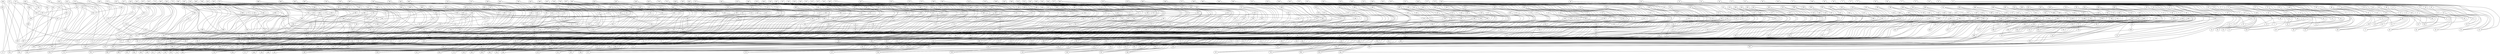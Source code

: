 strict graph {


	"605" [  weight=0 ];

	"605" -- "608" [  weight=0 ];

	"605" -- "604" [  weight=0 ];

	"605" -- "603" [  weight=0 ];

	"185" [  weight=0 ];

	"185" -- "184" [  weight=0 ];

	"185" -- "406" [  weight=0 ];

	"185" -- "180" [  weight=0 ];

	"614" [  weight=0 ];

	"614" -- "611" [  weight=0 ];

	"614" -- "669" [  weight=0 ];

	"614" -- "615" [  weight=0 ];

	"823" [  weight=0 ];

	"823" -- "894" [  weight=0 ];

	"823" -- "818" [  weight=0 ];

	"823" -- "822" [  weight=0 ];

	"476" [  weight=0 ];

	"476" -- "477" [  weight=0 ];

	"476" -- "170" [  weight=0 ];

	"476" -- "481" [  weight=0 ];

	"306" [  weight=0 ];

	"306" -- "267" [  weight=0 ];

	"306" -- "311" [  weight=0 ];

	"306" -- "307" [  weight=0 ];

	"349" [  weight=0 ];

	"349" -- "348" [  weight=0 ];

	"349" -- "351" [  weight=0 ];

	"349" -- "364" [  weight=0 ];

	"783" [  weight=0 ];

	"783" -- "782" [  weight=0 ];

	"783" -- "771" [  weight=0 ];

	"783" -- "787" [  weight=0 ];

	"186" [  weight=0 ];

	"186" -- "187" [  weight=0 ];

	"186" -- "155" [  weight=0 ];

	"186" -- "191" [  weight=0 ];

	"608" [  weight=0 ];

	"608" -- "605" [  weight=0 ];

	"608" -- "609" [  weight=0 ];

	"608" -- "632" [  weight=0 ];

	"570" [  weight=0 ];

	"570" -- "595" [  weight=0 ];

	"570" -- "716" [  weight=0 ];

	"570" -- "571" [  weight=0 ];

	"26" [  weight=0 ];

	"26" -- "31" [  weight=0 ];

	"26" -- "27" [  weight=0 ];

	"26" -- "39" [  weight=0 ];

	"857" [  weight=0 ];

	"857" -- "913" [  weight=0 ];

	"857" -- "856" [  weight=0 ];

	"857" -- "860" [  weight=0 ];

	"749" [  weight=0 ];

	"749" -- "748" [  weight=0 ];

	"749" -- "744" [  weight=0 ];

	"749" -- "736" [  weight=0 ];

	"153" [  weight=0 ];

	"153" -- "152" [  weight=0 ];

	"153" -- "148" [  weight=0 ];

	"153" -- "184" [  weight=0 ];

	"83" [  weight=0 ];

	"83" -- "103" [  weight=0 ];

	"83" -- "82" [  weight=0 ];

	"83" -- "78" [  weight=0 ];

	"839" [  weight=0 ];

	"839" -- "834" [  weight=0 ];

	"839" -- "838" [  weight=0 ];

	"839" -- "903" [  weight=0 ];

	"606" [  weight=0 ];

	"606" -- "603" [  weight=0 ];

	"606" -- "607" [  weight=0 ];

	"606" -- "630" [  weight=0 ];

	"558" [  weight=0 ];

	"558" -- "559" [  weight=0 ];

	"558" -- "587" [  weight=0 ];

	"558" -- "551" [  weight=0 ];

	"377" [  weight=0 ];

	"377" -- "468" [  weight=0 ];

	"377" -- "380" [  weight=0 ];

	"377" -- "376" [  weight=0 ];

	"57" [  weight=0 ];

	"57" -- "52" [  weight=0 ];

	"57" -- "56" [  weight=0 ];

	"338" [  weight=0 ];

	"338" -- "339" [  weight=0 ];

	"338" -- "335" [  weight=0 ];

	"338" -- "234" [  weight=0 ];

	"950" [  weight=0 ];

	"950" -- "954" [  weight=0 ];

	"950" -- "939" [  weight=0 ];

	"950" -- "951" [  weight=0 ];

	"397" [  weight=0 ];

	"397" -- "396" [  weight=0 ];

	"397" -- "448" [  weight=0 ];

	"397" -- "392" [  weight=0 ];

	"374" [  weight=0 ];

	"374" -- "371" [  weight=0 ];

	"374" -- "375" [  weight=0 ];

	"374" -- "217" [  weight=0 ];

	"954" [  weight=0 ];

	"954" -- "950" [  weight=0 ];

	"954" -- "931" [  weight=0 ];

	"954" -- "935" [  weight=0 ];

	"731" [  weight=0 ];

	"731" -- "734" [  weight=0 ];

	"731" -- "730" [  weight=0 ];

	"731" -- "930" [  weight=0 ];

	"814" [  weight=0 ];

	"814" -- "767" [  weight=0 ];

	"814" -- "810" [  weight=0 ];

	"814" -- "786" [  weight=0 ];

	"167" [  weight=0 ];

	"167" -- "162" [  weight=0 ];

	"167" -- "175" [  weight=0 ];

	"167" -- "166" [  weight=0 ];

	"442" [  weight=0 ];

	"442" -- "439" [  weight=0 ];

	"442" -- "443" [  weight=0 ];

	"442" -- "399" [  weight=0 ];

	"490" [  weight=0 ];

	"490" -- "152" [  weight=0 ];

	"490" -- "495" [  weight=0 ];

	"490" -- "491" [  weight=0 ];

	"422" [  weight=0 ];

	"422" -- "423" [  weight=0 ];

	"422" -- "463" [  weight=0 ];

	"422" -- "419" [  weight=0 ];

	"785" [  weight=0 ];

	"785" -- "773" [  weight=0 ];

	"785" -- "789" [  weight=0 ];

	"785" -- "784" [  weight=0 ];

	"696" [  weight=0 ];

	"696" -- "693" [  weight=0 ];

	"696" -- "681" [  weight=0 ];

	"696" -- "587" [  weight=0 ];

	"283" [  weight=0 ];

	"283" -- "282" [  weight=0 ];

	"283" -- "270" [  weight=0 ];

	"283" -- "286" [  weight=0 ];

	"207" [  weight=0 ];

	"207" -- "388" [  weight=0 ];

	"207" -- "202" [  weight=0 ];

	"207" -- "206" [  weight=0 ];

	"212" [  weight=0 ];

	"212" -- "169" [  weight=0 ];

	"212" -- "213" [  weight=0 ];

	"212" -- "173" [  weight=0 ];

	"256" [  weight=0 ];

	"256" -- "261" [  weight=0 ];

	"256" -- "257" [  weight=0 ];

	"256" -- "293" [  weight=0 ];

	"216" [  weight=0 ];

	"216" -- "218" [  weight=0 ];

	"216" -- "213" [  weight=0 ];

	"216" -- "217" [  weight=0 ];

	"65" [  weight=0 ];

	"65" -- "92" [  weight=0 ];

	"65" -- "64" [  weight=0 ];

	"65" -- "110" [  weight=0 ];

	"659" [  weight=0 ];

	"659" -- "650" [  weight=0 ];

	"659" -- "658" [  weight=0 ];

	"659" -- "662" [  weight=0 ];

	"221" [  weight=0 ];

	"221" -- "220" [  weight=0 ];

	"221" -- "223" [  weight=0 ];

	"221" -- "217" [  weight=0 ];

	"275" [  weight=0 ];

	"275" -- "273" [  weight=0 ];

	"275" -- "278" [  weight=0 ];

	"275" -- "274" [  weight=0 ];

	"168" [  weight=0 ];

	"168" -- "474" [  weight=0 ];

	"168" -- "170" [  weight=0 ];

	"168" -- "169" [  weight=0 ];

	"360" [  weight=0 ];

	"360" -- "361" [  weight=0 ];

	"360" -- "333" [  weight=0 ];

	"360" -- "362" [  weight=0 ];

	"906" [  weight=0 ];

	"906" -- "907" [  weight=0 ];

	"906" -- "874" [  weight=0 ];

	"906" -- "911" [  weight=0 ];

	"77" [  weight=0 ];

	"77" -- "72" [  weight=0 ];

	"77" -- "104" [  weight=0 ];

	"77" -- "76" [  weight=0 ];

	"691" [  weight=0 ];

	"691" -- "592" [  weight=0 ];

	"691" -- "686" [  weight=0 ];

	"691" -- "690" [  weight=0 ];

	"790" [  weight=0 ];

	"790" -- "786" [  weight=0 ];

	"790" -- "795" [  weight=0 ];

	"790" -- "791" [  weight=0 ];

	"574" [  weight=0 ];

	"574" -- "712" [  weight=0 ];

	"574" -- "575" [  weight=0 ];

	"574" -- "571" [  weight=0 ];

	"514" [  weight=0 ];

	"514" -- "511" [  weight=0 ];

	"514" -- "515" [  weight=0 ];

	"514" -- "516" [  weight=0 ];

	"169" [  weight=0 ];

	"169" -- "212" [  weight=0 ];

	"169" -- "168" [  weight=0 ];

	"169" -- "164" [  weight=0 ];

	"864" [  weight=0 ];

	"864" -- "865" [  weight=0 ];

	"864" -- "742" [  weight=0 ];

	"864" -- "861" [  weight=0 ];

	"714" [  weight=0 ];

	"714" -- "717" [  weight=0 ];

	"714" -- "715" [  weight=0 ];

	"714" -- "576" [  weight=0 ];

	"869" [  weight=0 ];

	"869" -- "896" [  weight=0 ];

	"869" -- "868" [  weight=0 ];

	"869" -- "872" [  weight=0 ];

	"369" [  weight=0 ];

	"369" -- "359" [  weight=0 ];

	"369" -- "355" [  weight=0 ];

	"369" -- "367" [  weight=0 ];

	"278" [  weight=0 ];

	"278" -- "275" [  weight=0 ];

	"278" -- "279" [  weight=0 ];

	"278" -- "295" [  weight=0 ];

	"512" [  weight=0 ];

	"512" -- "585" [  weight=0 ];

	"512" -- "513" [  weight=0 ];

	"512" -- "510" [  weight=0 ];

	"246" [  weight=0 ];

	"246" -- "247" [  weight=0 ];

	"246" -- "244" [  weight=0 ];

	"246" -- "274" [  weight=0 ];

	"48" [  weight=0 ];

	"48" -- "61" [  weight=0 ];

	"48" -- "49" [  weight=0 ];

	"48" -- "68" [  weight=0 ];

	"887" [  weight=0 ];

	"887" -- "883" [  weight=0 ];

	"887" -- "886" [  weight=0 ];

	"887" -- "921" [  weight=0 ];

	"191" [  weight=0 ];

	"191" -- "190" [  weight=0 ];

	"191" -- "186" [  weight=0 ];

	"191" -- "404" [  weight=0 ];

	"468" [  weight=0 ];

	"468" -- "377" [  weight=0 ];

	"468" -- "473" [  weight=0 ];

	"468" -- "469" [  weight=0 ];

	"483" [  weight=0 ];

	"483" -- "478" [  weight=0 ];

	"483" -- "654" [  weight=0 ];

	"483" -- "482" [  weight=0 ];

	"851" [  weight=0 ];

	"851" -- "850" [  weight=0 ];

	"851" -- "921" [  weight=0 ];

	"851" -- "854" [  weight=0 ];

	"261" [  weight=0 ];

	"261" -- "260" [  weight=0 ];

	"261" -- "256" [  weight=0 ];

	"261" -- "308" [  weight=0 ];

	"249" [  weight=0 ];

	"249" -- "253" [  weight=0 ];

	"249" -- "251" [  weight=0 ];

	"249" -- "248" [  weight=0 ];

	"784" [  weight=0 ];

	"784" -- "842" [  weight=0 ];

	"784" -- "785" [  weight=0 ];

	"784" -- "745" [  weight=0 ];

	"520" [  weight=0 ];

	"520" -- "517" [  weight=0 ];

	"520" -- "518" [  weight=0 ];

	"520" -- "521" [  weight=0 ];

	"535" [  weight=0 ];

	"535" -- "550" [  weight=0 ];

	"535" -- "539" [  weight=0 ];

	"535" -- "534" [  weight=0 ];

	"233" [  weight=0 ];

	"233" -- "232" [  weight=0 ];

	"233" -- "120" [  weight=0 ];

	"233" -- "240" [  weight=0 ];

	"365" [  weight=0 ];

	"365" -- "361" [  weight=0 ];

	"365" -- "368" [  weight=0 ];

	"365" -- "364" [  weight=0 ];

	"952" [  weight=0 ];

	"952" -- "953" [  weight=0 ];

	"952" -- "955" [  weight=0 ];

	"952" -- "941" [  weight=0 ];

	"564" [  weight=0 ];

	"564" -- "331" [  weight=0 ];

	"564" -- "565" [  weight=0 ];

	"564" -- "557" [  weight=0 ];

	"793" [  weight=0 ];

	"793" -- "792" [  weight=0 ];

	"793" -- "830" [  weight=0 ];

	"793" -- "834" [  weight=0 ];

	"575" [  weight=0 ];

	"575" -- "577" [  weight=0 ];

	"575" -- "574" [  weight=0 ];

	"575" -- "578" [  weight=0 ];

	"585" [  weight=0 ];

	"585" -- "512" [  weight=0 ];

	"585" -- "583" [  weight=0 ];

	"585" -- "584" [  weight=0 ];

	"551" [  weight=0 ];

	"551" -- "550" [  weight=0 ];

	"551" -- "558" [  weight=0 ];

	"551" -- "546" [  weight=0 ];

	"699" [  weight=0 ];

	"699" -- "565" [  weight=0 ];

	"699" -- "694" [  weight=0 ];

	"699" -- "568" [  weight=0 ];

	"485" [  weight=0 ];

	"485" -- "656" [  weight=0 ];

	"485" -- "484" [  weight=0 ];

	"485" -- "480" [  weight=0 ];

	"258" [  weight=0 ];

	"258" -- "295" [  weight=0 ];

	"258" -- "259" [  weight=0 ];

	"258" -- "263" [  weight=0 ];

	"940" [  weight=0 ];

	"940" -- "937" [  weight=0 ];

	"940" -- "941" [  weight=0 ];

	"940" -- "725" [  weight=0 ];

	"798" [  weight=0 ];

	"798" -- "799" [  weight=0 ];

	"798" -- "806" [  weight=0 ];

	"798" -- "794" [  weight=0 ];

	"911" [  weight=0 ];

	"911" -- "906" [  weight=0 ];

	"911" -- "910" [  weight=0 ];

	"911" -- "863" [  weight=0 ];

	"572" [  weight=0 ];

	"572" -- "573" [  weight=0 ];

	"572" -- "717" [  weight=0 ];

	"572" -- "597" [  weight=0 ];

	"932" [  weight=0 ];

	"932" -- "933" [  weight=0 ];

	"932" -- "733" [  weight=0 ];

	"932" -- "929" [  weight=0 ];

	"938" [  weight=0 ];

	"938" -- "939" [  weight=0 ];

	"938" -- "723" [  weight=0 ];

	"938" -- "935" [  weight=0 ];

	"477" [  weight=0 ];

	"477" -- "663" [  weight=0 ];

	"477" -- "476" [  weight=0 ];

	"477" -- "475" [  weight=0 ];

	"487" [  weight=0 ];

	"487" -- "482" [  weight=0 ];

	"487" -- "486" [  weight=0 ];

	"487" -- "655" [  weight=0 ];

	"568" [  weight=0 ];

	"568" -- "699" [  weight=0 ];

	"568" -- "565" [  weight=0 ];

	"568" -- "569" [  weight=0 ];

	"826" [  weight=0 ];

	"826" -- "797" [  weight=0 ];

	"826" -- "831" [  weight=0 ];

	"826" -- "827" [  weight=0 ];

	"921" [  weight=0 ];

	"921" -- "887" [  weight=0 ];

	"921" -- "918" [  weight=0 ];

	"921" -- "851" [  weight=0 ];

	"120" [  weight=0 ];

	"120" -- "125" [  weight=0 ];

	"120" -- "233" [  weight=0 ];

	"120" -- "121" [  weight=0 ];

	"152" [  weight=0 ];

	"152" -- "490" [  weight=0 ];

	"152" -- "157" [  weight=0 ];

	"152" -- "153" [  weight=0 ];

	"726" [  weight=0 ];

	"726" -- "723" [  weight=0 ];

	"726" -- "727" [  weight=0 ];

	"726" -- "755" [  weight=0 ];

	"705" [  weight=0 ];

	"705" -- "704" [  weight=0 ];

	"705" -- "594" [  weight=0 ];

	"705" -- "716" [  weight=0 ];

	"650" [  weight=0 ];

	"650" -- "659" [  weight=0 ];

	"650" -- "651" [  weight=0 ];

	"650" -- "642" [  weight=0 ];

	"122" [  weight=0 ];

	"122" -- "235" [  weight=0 ];

	"122" -- "127" [  weight=0 ];

	"122" -- "123" [  weight=0 ];

	"713" [  weight=0 ];

	"713" -- "708" [  weight=0 ];

	"713" -- "712" [  weight=0 ];

	"713" -- "680" [  weight=0 ];

	"80" [  weight=0 ];

	"80" -- "85" [  weight=0 ];

	"80" -- "28" [  weight=0 ];

	"80" -- "81" [  weight=0 ];

	"174" [  weight=0 ];

	"174" -- "175" [  weight=0 ];

	"174" -- "420" [  weight=0 ];

	"174" -- "179" [  weight=0 ];

	"692" [  weight=0 ];

	"692" -- "698" [  weight=0 ];

	"692" -- "693" [  weight=0 ];

	"692" -- "554" [  weight=0 ];

	"58" [  weight=0 ];

	"58" -- "7" [  weight=0 ];

	"58" -- "63" [  weight=0 ];

	"58" -- "59" [  weight=0 ];

	"665" [  weight=0 ];

	"665" -- "669" [  weight=0 ];

	"665" -- "664" [  weight=0 ];

	"665" -- "610" [  weight=0 ];

	"965" [  weight=0 ];

	"965" -- "922" [  weight=0 ];

	"965" -- "770" [  weight=0 ];

	"965" -- "964" [  weight=0 ];

	"914" [  weight=0 ];

	"914" -- "915" [  weight=0 ];

	"914" -- "882" [  weight=0 ];

	"914" -- "919" [  weight=0 ];

	"339" [  weight=0 ];

	"339" -- "338" [  weight=0 ];

	"339" -- "342" [  weight=0 ];

	"339" -- "358" [  weight=0 ];

	"343" [  weight=0 ];

	"343" -- "354" [  weight=0 ];

	"343" -- "342" [  weight=0 ];

	"343" -- "346" [  weight=0 ];

	"154" [  weight=0 ];

	"154" -- "492" [  weight=0 ];

	"154" -- "159" [  weight=0 ];

	"154" -- "155" [  weight=0 ];

	"149" [  weight=0 ];

	"149" -- "188" [  weight=0 ];

	"149" -- "144" [  weight=0 ];

	"149" -- "148" [  weight=0 ];

	"530" [  weight=0 ];

	"530" -- "527" [  weight=0 ];

	"530" -- "531" [  weight=0 ];

	"530" -- "121" [  weight=0 ];

	"71" [  weight=0 ];

	"71" -- "70" [  weight=0 ];

	"71" -- "109" [  weight=0 ];

	"71" -- "66" [  weight=0 ];

	"633" [  weight=0 ];

	"633" -- "706" [  weight=0 ];

	"633" -- "628" [  weight=0 ];

	"633" -- "632" [  weight=0 ];

	"741" [  weight=0 ];

	"741" -- "924" [  weight=0 ];

	"741" -- "740" [  weight=0 ];

	"741" -- "772" [  weight=0 ];

	"796" [  weight=0 ];

	"796" -- "797" [  weight=0 ];

	"796" -- "800" [  weight=0 ];

	"796" -- "813" [  weight=0 ];

	"647" [  weight=0 ];

	"647" -- "642" [  weight=0 ];

	"647" -- "658" [  weight=0 ];

	"647" -- "646" [  weight=0 ];

	"595" [  weight=0 ];

	"595" -- "597" [  weight=0 ];

	"595" -- "594" [  weight=0 ];

	"595" -- "570" [  weight=0 ];

	"610" [  weight=0 ];

	"610" -- "611" [  weight=0 ];

	"610" -- "665" [  weight=0 ];

	"610" -- "495" [  weight=0 ];

	"707" [  weight=0 ];

	"707" -- "596" [  weight=0 ];

	"707" -- "717" [  weight=0 ];

	"707" -- "706" [  weight=0 ];

	"571" [  weight=0 ];

	"571" -- "570" [  weight=0 ];

	"571" -- "573" [  weight=0 ];

	"571" -- "574" [  weight=0 ];

	"500" [  weight=0 ];

	"500" -- "505" [  weight=0 ];

	"500" -- "501" [  weight=0 ];

	"500" -- "146" [  weight=0 ];

	"384" [  weight=0 ];

	"384" -- "389" [  weight=0 ];

	"384" -- "385" [  weight=0 ];

	"384" -- "210" [  weight=0 ];

	"90" [  weight=0 ];

	"90" -- "95" [  weight=0 ];

	"90" -- "91" [  weight=0 ];

	"90" -- "14" [  weight=0 ];

	"84" [  weight=0 ];

	"84" -- "85" [  weight=0 ];

	"84" -- "16" [  weight=0 ];

	"84" -- "89" [  weight=0 ];

	"226" [  weight=0 ];

	"226" -- "224" [  weight=0 ];

	"226" -- "346" [  weight=0 ];

	"226" -- "227" [  weight=0 ];

	"157" [  weight=0 ];

	"157" -- "180" [  weight=0 ];

	"157" -- "152" [  weight=0 ];

	"157" -- "156" [  weight=0 ];

	"593" [  weight=0 ];

	"593" -- "666" [  weight=0 ];

	"593" -- "776" [  weight=0 ];

	"593" -- "592" [  weight=0 ];

	"111" [  weight=0 ];

	"111" -- "67" [  weight=0 ];

	"111" -- "97" [  weight=0 ];

	"111" -- "109" [  weight=0 ];

	"594" [  weight=0 ];

	"594" -- "607" [  weight=0 ];

	"594" -- "595" [  weight=0 ];

	"594" -- "705" [  weight=0 ];

	"682" [  weight=0 ];

	"682" -- "580" [  weight=0 ];

	"682" -- "715" [  weight=0 ];

	"682" -- "683" [  weight=0 ];

	"371" [  weight=0 ];

	"371" -- "370" [  weight=0 ];

	"371" -- "374" [  weight=0 ];

	"371" -- "470" [  weight=0 ];

	"404" [  weight=0 ];

	"404" -- "409" [  weight=0 ];

	"404" -- "191" [  weight=0 ];

	"404" -- "405" [  weight=0 ];

	"742" [  weight=0 ];

	"742" -- "747" [  weight=0 ];

	"742" -- "864" [  weight=0 ];

	"742" -- "743" [  weight=0 ];

	"166" [  weight=0 ];

	"166" -- "480" [  weight=0 ];

	"166" -- "167" [  weight=0 ];

	"166" -- "171" [  weight=0 ];

	"259" [  weight=0 ];

	"259" -- "274" [  weight=0 ];

	"259" -- "258" [  weight=0 ];

	"259" -- "314" [  weight=0 ];

	"96" [  weight=0 ];

	"96" -- "98" [  weight=0 ];

	"96" -- "93" [  weight=0 ];

	"96" -- "110" [  weight=0 ];

	"331" [  weight=0 ];

	"331" -- "564" [  weight=0 ];

	"331" -- "326" [  weight=0 ];

	"331" -- "330" [  weight=0 ];

	"907" [  weight=0 ];

	"907" -- "906" [  weight=0 ];

	"907" -- "902" [  weight=0 ];

	"907" -- "867" [  weight=0 ];

	"586" [  weight=0 ];

	"586" -- "587" [  weight=0 ];

	"586" -- "547" [  weight=0 ];

	"586" -- "582" [  weight=0 ];

	"7" [  weight=0 ];

	"7" -- "6" [  weight=0 ];

	"7" -- "58" [  weight=0 ];

	"220" [  weight=0 ];

	"220" -- "370" [  weight=0 ];

	"220" -- "221" [  weight=0 ];

	"220" -- "208" [  weight=0 ];

	"604" [  weight=0 ];

	"604" -- "636" [  weight=0 ];

	"604" -- "601" [  weight=0 ];

	"604" -- "605" [  weight=0 ];

	"503" [  weight=0 ];

	"503" -- "498" [  weight=0 ];

	"503" -- "590" [  weight=0 ];

	"503" -- "502" [  weight=0 ];

	"549" [  weight=0 ];

	"549" -- "548" [  weight=0 ];

	"549" -- "588" [  weight=0 ];

	"549" -- "513" [  weight=0 ];

	"353" [  weight=0 ];

	"353" -- "368" [  weight=0 ];

	"353" -- "348" [  weight=0 ];

	"353" -- "352" [  weight=0 ];

	"29" [  weight=0 ];

	"29" -- "16" [  weight=0 ];

	"29" -- "28" [  weight=0 ];

	"29" -- "24" [  weight=0 ];

	"356" [  weight=0 ];

	"356" -- "357" [  weight=0 ];

	"356" -- "361" [  weight=0 ];

	"356" -- "337" [  weight=0 ];

	"458" [  weight=0 ];

	"458" -- "383" [  weight=0 ];

	"458" -- "459" [  weight=0 ];

	"458" -- "455" [  weight=0 ];

	"319" [  weight=0 ];

	"319" -- "323" [  weight=0 ];

	"319" -- "318" [  weight=0 ];

	"319" -- "314" [  weight=0 ];

	"900" [  weight=0 ];

	"900" -- "905" [  weight=0 ];

	"900" -- "901" [  weight=0 ];

	"900" -- "841" [  weight=0 ];

	"671" [  weight=0 ];

	"671" -- "670" [  weight=0 ];

	"671" -- "667" [  weight=0 ];

	"671" -- "616" [  weight=0 ];

	"881" [  weight=0 ];

	"881" -- "880" [  weight=0 ];

	"881" -- "885" [  weight=0 ];

	"881" -- "916" [  weight=0 ];

	"493" [  weight=0 ];

	"493" -- "488" [  weight=0 ];

	"493" -- "648" [  weight=0 ];

	"493" -- "492" [  weight=0 ];

	"854" [  weight=0 ];

	"854" -- "756" [  weight=0 ];

	"854" -- "851" [  weight=0 ];

	"854" -- "855" [  weight=0 ];

	"634" [  weight=0 ];

	"634" -- "602" [  weight=0 ];

	"634" -- "639" [  weight=0 ];

	"634" -- "635" [  weight=0 ];

	"72" [  weight=0 ];

	"72" -- "44" [  weight=0 ];

	"72" -- "73" [  weight=0 ];

	"72" -- "77" [  weight=0 ];

	"284" [  weight=0 ];

	"284" -- "297" [  weight=0 ];

	"284" -- "285" [  weight=0 ];

	"284" -- "281" [  weight=0 ];

	"795" [  weight=0 ];

	"795" -- "794" [  weight=0 ];

	"795" -- "824" [  weight=0 ];

	"795" -- "790" [  weight=0 ];

	"428" [  weight=0 ];

	"428" -- "417" [  weight=0 ];

	"428" -- "425" [  weight=0 ];

	"428" -- "429" [  weight=0 ];

	"959" [  weight=0 ];

	"959" -- "962" [  weight=0 ];

	"959" -- "945" [  weight=0 ];

	"959" -- "958" [  weight=0 ];

	"543" [  weight=0 ];

	"543" -- "538" [  weight=0 ];

	"543" -- "519" [  weight=0 ];

	"543" -- "542" [  weight=0 ];

	"150" [  weight=0 ];

	"150" -- "496" [  weight=0 ];

	"150" -- "151" [  weight=0 ];

	"150" -- "155" [  weight=0 ];

	"679" [  weight=0 ];

	"679" -- "674" [  weight=0 ];

	"679" -- "958" [  weight=0 ];

	"679" -- "678" [  weight=0 ];

	"4" [  weight=0 ];

	"4" -- "1" [  weight=0 ];

	"4" -- "5" [  weight=0 ];

	"4" -- "9" [  weight=0 ];

	"539" [  weight=0 ];

	"539" -- "538" [  weight=0 ];

	"539" -- "535" [  weight=0 ];

	"539" -- "546" [  weight=0 ];

	"753" [  weight=0 ];

	"753" -- "752" [  weight=0 ];

	"753" -- "748" [  weight=0 ];

	"753" -- "732" [  weight=0 ];

	"372" [  weight=0 ];

	"372" -- "385" [  weight=0 ];

	"372" -- "222" [  weight=0 ];

	"372" -- "373" [  weight=0 ];

	"755" [  weight=0 ];

	"755" -- "754" [  weight=0 ];

	"755" -- "726" [  weight=0 ];

	"755" -- "750" [  weight=0 ];

	"651" [  weight=0 ];

	"651" -- "598" [  weight=0 ];

	"651" -- "650" [  weight=0 ];

	"651" -- "653" [  weight=0 ];

	"200" [  weight=0 ];

	"200" -- "205" [  weight=0 ];

	"200" -- "201" [  weight=0 ];

	"200" -- "137" [  weight=0 ];

	"106" [  weight=0 ];

	"106" -- "104" [  weight=0 ];

	"106" -- "73" [  weight=0 ];

	"106" -- "108" [  weight=0 ];

	"672" [  weight=0 ];

	"672" -- "807" [  weight=0 ];

	"672" -- "677" [  weight=0 ];

	"672" -- "673" [  weight=0 ];

	"73" [  weight=0 ];

	"73" -- "106" [  weight=0 ];

	"73" -- "68" [  weight=0 ];

	"73" -- "72" [  weight=0 ];

	"877" [  weight=0 ];

	"877" -- "876" [  weight=0 ];

	"877" -- "888" [  weight=0 ];

	"877" -- "880" [  weight=0 ];

	"354" [  weight=0 ];

	"354" -- "359" [  weight=0 ];

	"354" -- "355" [  weight=0 ];

	"354" -- "343" [  weight=0 ];

	"913" [  weight=0 ];

	"913" -- "912" [  weight=0 ];

	"913" -- "908" [  weight=0 ];

	"913" -- "857" [  weight=0 ];

	"937" [  weight=0 ];

	"937" -- "936" [  weight=0 ];

	"937" -- "940" [  weight=0 ];

	"937" -- "955" [  weight=0 ];

	"170" [  weight=0 ];

	"170" -- "476" [  weight=0 ];

	"170" -- "171" [  weight=0 ];

	"170" -- "168" [  weight=0 ];

	"25" [  weight=0 ];

	"25" -- "20" [  weight=0 ];

	"25" -- "24" [  weight=0 ];

	"824" [  weight=0 ];

	"824" -- "829" [  weight=0 ];

	"824" -- "795" [  weight=0 ];

	"824" -- "825" [  weight=0 ];

	"143" [  weight=0 ];

	"143" -- "142" [  weight=0 ];

	"143" -- "198" [  weight=0 ];

	"143" -- "138" [  weight=0 ];

	"531" [  weight=0 ];

	"531" -- "534" [  weight=0 ];

	"531" -- "530" [  weight=0 ];

	"531" -- "542" [  weight=0 ];

	"89" [  weight=0 ];

	"89" -- "84" [  weight=0 ];

	"89" -- "88" [  weight=0 ];

	"89" -- "98" [  weight=0 ];

	"43" [  weight=0 ];

	"43" -- "38" [  weight=0 ];

	"43" -- "42" [  weight=0 ];

	"781" [  weight=0 ];

	"781" -- "958" [  weight=0 ];

	"781" -- "720" [  weight=0 ];

	"781" -- "780" [  weight=0 ];

	"236" [  weight=0 ];

	"236" -- "316" [  weight=0 ];

	"236" -- "237" [  weight=0 ];

	"236" -- "248" [  weight=0 ];

	"949" [  weight=0 ];

	"949" -- "962" [  weight=0 ];

	"949" -- "948" [  weight=0 ];

	"949" -- "945" [  weight=0 ];

	"214" [  weight=0 ];

	"214" -- "171" [  weight=0 ];

	"214" -- "215" [  weight=0 ];

	"214" -- "175" [  weight=0 ];

	"800" [  weight=0 ];

	"800" -- "796" [  weight=0 ];

	"800" -- "801" [  weight=0 ];

	"800" -- "808" [  weight=0 ];

	"716" [  weight=0 ];

	"716" -- "570" [  weight=0 ];

	"716" -- "705" [  weight=0 ];

	"716" -- "712" [  weight=0 ];

	"23" [  weight=0 ];

	"23" -- "22" [  weight=0 ];

	"23" -- "10" [  weight=0 ];

	"552" [  weight=0 ];

	"552" -- "131" [  weight=0 ];

	"552" -- "537" [  weight=0 ];

	"552" -- "553" [  weight=0 ];

	"738" [  weight=0 ];

	"738" -- "739" [  weight=0 ];

	"738" -- "735" [  weight=0 ];

	"738" -- "743" [  weight=0 ];

	"189" [  weight=0 ];

	"189" -- "402" [  weight=0 ];

	"189" -- "188" [  weight=0 ];

	"189" -- "184" [  weight=0 ];

	"511" [  weight=0 ];

	"511" -- "510" [  weight=0 ];

	"511" -- "514" [  weight=0 ];

	"511" -- "547" [  weight=0 ];

	"123" [  weight=0 ];

	"123" -- "122" [  weight=0 ];

	"123" -- "118" [  weight=0 ];

	"123" -- "532" [  weight=0 ];

	"380" [  weight=0 ];

	"380" -- "215" [  weight=0 ];

	"380" -- "381" [  weight=0 ];

	"380" -- "377" [  weight=0 ];

	"455" [  weight=0 ];

	"455" -- "454" [  weight=0 ];

	"455" -- "458" [  weight=0 ];

	"172" [  weight=0 ];

	"172" -- "177" [  weight=0 ];

	"172" -- "173" [  weight=0 ];

	"172" -- "418" [  weight=0 ];

	"280" [  weight=0 ];

	"280" -- "281" [  weight=0 ];

	"280" -- "297" [  weight=0 ];

	"280" -- "282" [  weight=0 ];

	"268" [  weight=0 ];

	"268" -- "281" [  weight=0 ];

	"268" -- "269" [  weight=0 ];

	"268" -- "270" [  weight=0 ];

	"704" [  weight=0 ];

	"704" -- "705" [  weight=0 ];

	"704" -- "631" [  weight=0 ];

	"704" -- "701" [  weight=0 ];

	"403" [  weight=0 ];

	"403" -- "402" [  weight=0 ];

	"403" -- "438" [  weight=0 ];

	"403" -- "398" [  weight=0 ];

	"548" [  weight=0 ];

	"548" -- "549" [  weight=0 ];

	"548" -- "553" [  weight=0 ];

	"548" -- "541" [  weight=0 ];

	"758" [  weight=0 ];

	"758" -- "763" [  weight=0 ];

	"758" -- "848" [  weight=0 ];

	"758" -- "759" [  weight=0 ];

	"510" [  weight=0 ];

	"510" -- "511" [  weight=0 ];

	"510" -- "512" [  weight=0 ];

	"510" -- "583" [  weight=0 ];

	"420" [  weight=0 ];

	"420" -- "174" [  weight=0 ];

	"420" -- "381" [  weight=0 ];

	"420" -- "421" [  weight=0 ];

	"890" [  weight=0 ];

	"890" -- "891" [  weight=0 ];

	"890" -- "879" [  weight=0 ];

	"890" -- "895" [  weight=0 ];

	"181" [  weight=0 ];

	"181" -- "410" [  weight=0 ];

	"181" -- "180" [  weight=0 ];

	"181" -- "176" [  weight=0 ];

	"730" [  weight=0 ];

	"730" -- "731" [  weight=0 ];

	"730" -- "727" [  weight=0 ];

	"730" -- "751" [  weight=0 ];

	"893" [  weight=0 ];

	"893" -- "892" [  weight=0 ];

	"893" -- "888" [  weight=0 ];

	"893" -- "873" [  weight=0 ];

	"858" [  weight=0 ];

	"858" -- "859" [  weight=0 ];

	"858" -- "752" [  weight=0 ];

	"858" -- "855" [  weight=0 ];

	"766" [  weight=0 ];

	"766" -- "771" [  weight=0 ];

	"766" -- "767" [  weight=0 ];

	"766" -- "685" [  weight=0 ];

	"748" [  weight=0 ];

	"748" -- "753" [  weight=0 ];

	"748" -- "749" [  weight=0 ];

	"748" -- "862" [  weight=0 ];

	"407" [  weight=0 ];

	"407" -- "406" [  weight=0 ];

	"407" -- "434" [  weight=0 ];

	"407" -- "402" [  weight=0 ];

	"836" [  weight=0 ];

	"836" -- "787" [  weight=0 ];

	"836" -- "841" [  weight=0 ];

	"836" -- "837" [  weight=0 ];

	"787" [  weight=0 ];

	"787" -- "786" [  weight=0 ];

	"787" -- "836" [  weight=0 ];

	"787" -- "783" [  weight=0 ];

	"555" [  weight=0 ];

	"555" -- "324" [  weight=0 ];

	"555" -- "554" [  weight=0 ];

	"555" -- "562" [  weight=0 ];

	"928" [  weight=0 ];

	"928" -- "929" [  weight=0 ];

	"928" -- "737" [  weight=0 ];

	"928" -- "925" [  weight=0 ];

	"751" [  weight=0 ];

	"751" -- "730" [  weight=0 ];

	"751" -- "746" [  weight=0 ];

	"751" -- "750" [  weight=0 ];

	"942" [  weight=0 ];

	"942" -- "939" [  weight=0 ];

	"942" -- "718" [  weight=0 ];

	"942" -- "943" [  weight=0 ];

	"779" [  weight=0 ];

	"779" -- "956" [  weight=0 ];

	"779" -- "718" [  weight=0 ];

	"779" -- "778" [  weight=0 ];

	"772" [  weight=0 ];

	"772" -- "773" [  weight=0 ];

	"772" -- "967" [  weight=0 ];

	"772" -- "741" [  weight=0 ];

	"847" [  weight=0 ];

	"847" -- "850" [  weight=0 ];

	"847" -- "846" [  weight=0 ];

	"847" -- "886" [  weight=0 ];

	"481" [  weight=0 ];

	"481" -- "480" [  weight=0 ];

	"481" -- "476" [  weight=0 ];

	"481" -- "656" [  weight=0 ];

	"52" [  weight=0 ];

	"52" -- "53" [  weight=0 ];

	"52" -- "49" [  weight=0 ];

	"52" -- "57" [  weight=0 ];

	"724" [  weight=0 ];

	"724" -- "761" [  weight=0 ];

	"724" -- "725" [  weight=0 ];

	"724" -- "721" [  weight=0 ];

	"944" [  weight=0 ];

	"944" -- "941" [  weight=0 ];

	"944" -- "945" [  weight=0 ];

	"944" -- "720" [  weight=0 ];

	"597" [  weight=0 ];

	"597" -- "595" [  weight=0 ];

	"597" -- "596" [  weight=0 ];

	"597" -- "572" [  weight=0 ];

	"663" [  weight=0 ];

	"663" -- "662" [  weight=0 ];

	"663" -- "477" [  weight=0 ];

	"663" -- "661" [  weight=0 ];

	"91" [  weight=0 ];

	"91" -- "90" [  weight=0 ];

	"91" -- "99" [  weight=0 ];

	"91" -- "86" [  weight=0 ];

	"627" [  weight=0 ];

	"627" -- "623" [  weight=0 ];

	"627" -- "676" [  weight=0 ];

	"627" -- "626" [  weight=0 ];

	"472" [  weight=0 ];

	"472" -- "373" [  weight=0 ];

	"472" -- "461" [  weight=0 ];

	"472" -- "473" [  weight=0 ];

	"109" [  weight=0 ];

	"109" -- "111" [  weight=0 ];

	"109" -- "107" [  weight=0 ];

	"109" -- "71" [  weight=0 ];

	"498" [  weight=0 ];

	"498" -- "144" [  weight=0 ];

	"498" -- "503" [  weight=0 ];

	"498" -- "499" [  weight=0 ];

	"951" [  weight=0 ];

	"951" -- "927" [  weight=0 ];

	"951" -- "946" [  weight=0 ];

	"951" -- "950" [  weight=0 ];

	"315" [  weight=0 ];

	"315" -- "314" [  weight=0 ];

	"315" -- "310" [  weight=0 ];

	"315" -- "327" [  weight=0 ];

	"49" [  weight=0 ];

	"49" -- "48" [  weight=0 ];

	"49" -- "52" [  weight=0 ];

	"49" -- "44" [  weight=0 ];

	"78" [  weight=0 ];

	"78" -- "79" [  weight=0 ];

	"78" -- "83" [  weight=0 ];

	"78" -- "34" [  weight=0 ];

	"632" [  weight=0 ];

	"632" -- "633" [  weight=0 ];

	"632" -- "608" [  weight=0 ];

	"632" -- "637" [  weight=0 ];

	"195" [  weight=0 ];

	"195" -- "190" [  weight=0 ];

	"195" -- "400" [  weight=0 ];

	"195" -- "194" [  weight=0 ];

	"229" [  weight=0 ];

	"229" -- "228" [  weight=0 ];

	"229" -- "232" [  weight=0 ];

	"229" -- "116" [  weight=0 ];

	"712" [  weight=0 ];

	"712" -- "713" [  weight=0 ];

	"712" -- "716" [  weight=0 ];

	"712" -- "574" [  weight=0 ];

	"247" [  weight=0 ];

	"247" -- "318" [  weight=0 ];

	"247" -- "250" [  weight=0 ];

	"247" -- "246" [  weight=0 ];

	"271" [  weight=0 ];

	"271" -- "270" [  weight=0 ];

	"271" -- "266" [  weight=0 ];

	"271" -- "269" [  weight=0 ];

	"945" [  weight=0 ];

	"945" -- "944" [  weight=0 ];

	"945" -- "959" [  weight=0 ];

	"945" -- "949" [  weight=0 ];

	"381" [  weight=0 ];

	"381" -- "380" [  weight=0 ];

	"381" -- "464" [  weight=0 ];

	"381" -- "420" [  weight=0 ];

	"464" [  weight=0 ];

	"464" -- "381" [  weight=0 ];

	"464" -- "465" [  weight=0 ];

	"464" -- "469" [  weight=0 ];

	"124" [  weight=0 ];

	"124" -- "125" [  weight=0 ];

	"124" -- "129" [  weight=0 ];

	"124" -- "240" [  weight=0 ];

	"497" [  weight=0 ];

	"497" -- "492" [  weight=0 ];

	"497" -- "612" [  weight=0 ];

	"497" -- "496" [  weight=0 ];

	"774" [  weight=0 ];

	"774" -- "767" [  weight=0 ];

	"774" -- "591" [  weight=0 ];

	"774" -- "775" [  weight=0 ];

	"434" [  weight=0 ];

	"434" -- "431" [  weight=0 ];

	"434" -- "407" [  weight=0 ];

	"434" -- "435" [  weight=0 ];

	"53" [  weight=0 ];

	"53" -- "40" [  weight=0 ];

	"53" -- "52" [  weight=0 ];

	"302" [  weight=0 ];

	"302" -- "279" [  weight=0 ];

	"302" -- "303" [  weight=0 ];

	"302" -- "300" [  weight=0 ];

	"453" [  weight=0 ];

	"453" -- "452" [  weight=0 ];

	"453" -- "456" [  weight=0 ];

	"391" [  weight=0 ];

	"391" -- "386" [  weight=0 ];

	"391" -- "450" [  weight=0 ];

	"391" -- "390" [  weight=0 ];

	"661" [  weight=0 ];

	"661" -- "660" [  weight=0 ];

	"661" -- "663" [  weight=0 ];

	"661" -- "652" [  weight=0 ];

	"941" [  weight=0 ];

	"941" -- "944" [  weight=0 ];

	"941" -- "940" [  weight=0 ];

	"941" -- "952" [  weight=0 ];

	"602" [  weight=0 ];

	"602" -- "603" [  weight=0 ];

	"602" -- "599" [  weight=0 ];

	"602" -- "634" [  weight=0 ];

	"886" [  weight=0 ];

	"886" -- "887" [  weight=0 ];

	"886" -- "847" [  weight=0 ];

	"886" -- "891" [  weight=0 ];

	"101" [  weight=0 ];

	"101" -- "103" [  weight=0 ];

	"101" -- "99" [  weight=0 ];

	"101" -- "87" [  weight=0 ];

	"960" [  weight=0 ];

	"960" -- "947" [  weight=0 ];

	"960" -- "957" [  weight=0 ];

	"960" -- "961" [  weight=0 ];

	"415" [  weight=0 ];

	"415" -- "426" [  weight=0 ];

	"415" -- "414" [  weight=0 ];

	"415" -- "410" [  weight=0 ];

	"156" [  weight=0 ];

	"156" -- "157" [  weight=0 ];

	"156" -- "486" [  weight=0 ];

	"156" -- "161" [  weight=0 ];

	"385" [  weight=0 ];

	"385" -- "384" [  weight=0 ];

	"385" -- "372" [  weight=0 ];

	"385" -- "460" [  weight=0 ];

	"312" [  weight=0 ];

	"312" -- "317" [  weight=0 ];

	"312" -- "313" [  weight=0 ];

	"312" -- "257" [  weight=0 ];

	"131" [  weight=0 ];

	"131" -- "130" [  weight=0 ];

	"131" -- "552" [  weight=0 ];

	"131" -- "126" [  weight=0 ];

	"285" [  weight=0 ];

	"285" -- "264" [  weight=0 ];

	"285" -- "284" [  weight=0 ];

	"285" -- "288" [  weight=0 ];

	"806" [  weight=0 ];

	"806" -- "798" [  weight=0 ];

	"806" -- "811" [  weight=0 ];

	"806" -- "807" [  weight=0 ];

	"518" [  weight=0 ];

	"518" -- "515" [  weight=0 ];

	"518" -- "519" [  weight=0 ];

	"518" -- "520" [  weight=0 ];

	"363" [  weight=0 ];

	"363" -- "358" [  weight=0 ];

	"363" -- "362" [  weight=0 ];

	"363" -- "367" [  weight=0 ];

	"350" [  weight=0 ];

	"350" -- "347" [  weight=0 ];

	"350" -- "351" [  weight=0 ];

	"350" -- "355" [  weight=0 ];

	"327" [  weight=0 ];

	"327" -- "326" [  weight=0 ];

	"327" -- "322" [  weight=0 ];

	"327" -- "315" [  weight=0 ];

	"273" [  weight=0 ];

	"273" -- "276" [  weight=0 ];

	"273" -- "275" [  weight=0 ];

	"273" -- "272" [  weight=0 ];

	"400" [  weight=0 ];

	"400" -- "401" [  weight=0 ];

	"400" -- "195" [  weight=0 ];

	"400" -- "405" [  weight=0 ];

	"925" [  weight=0 ];

	"925" -- "928" [  weight=0 ];

	"925" -- "948" [  weight=0 ];

	"925" -- "924" [  weight=0 ];

	"457" [  weight=0 ];

	"457" -- "456" [  weight=0 ];

	"457" -- "460" [  weight=0 ];

	"470" [  weight=0 ];

	"470" -- "471" [  weight=0 ];

	"470" -- "459" [  weight=0 ];

	"470" -- "371" [  weight=0 ];

	"849" [  weight=0 ];

	"849" -- "920" [  weight=0 ];

	"849" -- "848" [  weight=0 ];

	"849" -- "852" [  weight=0 ];

	"657" [  weight=0 ];

	"657" -- "656" [  weight=0 ];

	"657" -- "660" [  weight=0 ];

	"657" -- "489" [  weight=0 ];

	"270" [  weight=0 ];

	"270" -- "271" [  weight=0 ];

	"270" -- "283" [  weight=0 ];

	"270" -- "268" [  weight=0 ];

	"888" [  weight=0 ];

	"888" -- "893" [  weight=0 ];

	"888" -- "877" [  weight=0 ];

	"888" -- "889" [  weight=0 ];

	"206" [  weight=0 ];

	"206" -- "207" [  weight=0 ];

	"206" -- "211" [  weight=0 ];

	"206" -- "135" [  weight=0 ];

	"623" [  weight=0 ];

	"623" -- "635" [  weight=0 ];

	"623" -- "627" [  weight=0 ];

	"623" -- "622" [  weight=0 ];

	"405" [  weight=0 ];

	"405" -- "400" [  weight=0 ];

	"405" -- "440" [  weight=0 ];

	"405" -- "404" [  weight=0 ];

	"125" [  weight=0 ];

	"125" -- "124" [  weight=0 ];

	"125" -- "534" [  weight=0 ];

	"125" -- "120" [  weight=0 ];

	"0" [  weight=0 ];

	"0" -- "92" [  weight=0 ];

	"0" -- "1" [  weight=0 ];

	"0" -- "13" [  weight=0 ];

	"931" [  weight=0 ];

	"931" -- "954" [  weight=0 ];

	"931" -- "930" [  weight=0 ];

	"931" -- "934" [  weight=0 ];

	"803" [  weight=0 ];

	"803" -- "802" [  weight=0 ];

	"803" -- "816" [  weight=0 ];

	"803" -- "762" [  weight=0 ];

	"87" [  weight=0 ];

	"87" -- "101" [  weight=0 ];

	"87" -- "86" [  weight=0 ];

	"87" -- "82" [  weight=0 ];

	"362" [  weight=0 ];

	"362" -- "360" [  weight=0 ];

	"362" -- "335" [  weight=0 ];

	"362" -- "363" [  weight=0 ];

	"825" [  weight=0 ];

	"825" -- "824" [  weight=0 ];

	"825" -- "820" [  weight=0 ];

	"825" -- "897" [  weight=0 ];

	"693" [  weight=0 ];

	"693" -- "692" [  weight=0 ];

	"693" -- "696" [  weight=0 ];

	"693" -- "688" [  weight=0 ];

	"687" [  weight=0 ];

	"687" -- "710" [  weight=0 ];

	"687" -- "768" [  weight=0 ];

	"687" -- "686" [  weight=0 ];

	"848" [  weight=0 ];

	"848" -- "845" [  weight=0 ];

	"848" -- "758" [  weight=0 ];

	"848" -- "849" [  weight=0 ];

	"117" [  weight=0 ];

	"117" -- "116" [  weight=0 ];

	"117" -- "526" [  weight=0 ];

	"117" -- "112" [  weight=0 ];

	"274" [  weight=0 ];

	"274" -- "275" [  weight=0 ];

	"274" -- "259" [  weight=0 ];

	"274" -- "246" [  weight=0 ];

	"734" [  weight=0 ];

	"734" -- "735" [  weight=0 ];

	"734" -- "731" [  weight=0 ];

	"734" -- "747" [  weight=0 ];

	"837" [  weight=0 ];

	"837" -- "832" [  weight=0 ];

	"837" -- "901" [  weight=0 ];

	"837" -- "836" [  weight=0 ];

	"710" [  weight=0 ];

	"710" -- "711" [  weight=0 ];

	"710" -- "687" [  weight=0 ];

	"710" -- "715" [  weight=0 ];

	"962" [  weight=0 ];

	"962" -- "949" [  weight=0 ];

	"962" -- "959" [  weight=0 ];

	"962" -- "963" [  weight=0 ];

	"68" [  weight=0 ];

	"68" -- "69" [  weight=0 ];

	"68" -- "48" [  weight=0 ];

	"68" -- "73" [  weight=0 ];

	"164" [  weight=0 ];

	"164" -- "478" [  weight=0 ];

	"164" -- "165" [  weight=0 ];

	"164" -- "169" [  weight=0 ];

	"867" [  weight=0 ];

	"867" -- "907" [  weight=0 ];

	"867" -- "866" [  weight=0 ];

	"867" -- "842" [  weight=0 ];

	"778" [  weight=0 ];

	"778" -- "779" [  weight=0 ];

	"778" -- "807" [  weight=0 ];

	"778" -- "802" [  weight=0 ];

	"355" [  weight=0 ];

	"355" -- "350" [  weight=0 ];

	"355" -- "369" [  weight=0 ];

	"355" -- "354" [  weight=0 ];

	"324" [  weight=0 ];

	"324" -- "329" [  weight=0 ];

	"324" -- "555" [  weight=0 ];

	"324" -- "325" [  weight=0 ];

	"222" [  weight=0 ];

	"222" -- "372" [  weight=0 ];

	"222" -- "223" [  weight=0 ];

	"222" -- "210" [  weight=0 ];

	"237" [  weight=0 ];

	"237" -- "241" [  weight=0 ];

	"237" -- "236" [  weight=0 ];

	"237" -- "128" [  weight=0 ];

	"831" [  weight=0 ];

	"831" -- "830" [  weight=0 ];

	"831" -- "899" [  weight=0 ];

	"831" -- "826" [  weight=0 ];

	"351" [  weight=0 ];

	"351" -- "366" [  weight=0 ];

	"351" -- "349" [  weight=0 ];

	"351" -- "350" [  weight=0 ];

	"263" [  weight=0 ];

	"263" -- "310" [  weight=0 ];

	"263" -- "258" [  weight=0 ];

	"263" -- "262" [  weight=0 ];

	"880" [  weight=0 ];

	"880" -- "877" [  weight=0 ];

	"880" -- "881" [  weight=0 ];

	"880" -- "912" [  weight=0 ];

	"193" [  weight=0 ];

	"193" -- "188" [  weight=0 ];

	"193" -- "398" [  weight=0 ];

	"193" -- "192" [  weight=0 ];

	"955" [  weight=0 ];

	"955" -- "933" [  weight=0 ];

	"955" -- "952" [  weight=0 ];

	"955" -- "937" [  weight=0 ];

	"357" [  weight=0 ];

	"357" -- "352" [  weight=0 ];

	"357" -- "356" [  weight=0 ];

	"357" -- "368" [  weight=0 ];

	"126" [  weight=0 ];

	"126" -- "131" [  weight=0 ];

	"126" -- "127" [  weight=0 ];

	"126" -- "242" [  weight=0 ];

	"723" [  weight=0 ];

	"723" -- "722" [  weight=0 ];

	"723" -- "938" [  weight=0 ];

	"723" -- "726" [  weight=0 ];

	"628" [  weight=0 ];

	"628" -- "703" [  weight=0 ];

	"628" -- "633" [  weight=0 ];

	"628" -- "629" [  weight=0 ];

	"30" [  weight=0 ];

	"30" -- "31" [  weight=0 ];

	"30" -- "82" [  weight=0 ];

	"30" -- "35" [  weight=0 ];

	"417" [  weight=0 ];

	"417" -- "428" [  weight=0 ];

	"417" -- "416" [  weight=0 ];

	"417" -- "412" [  weight=0 ];

	"208" [  weight=0 ];

	"208" -- "209" [  weight=0 ];

	"208" -- "220" [  weight=0 ];

	"208" -- "382" [  weight=0 ];

	"596" [  weight=0 ];

	"596" -- "707" [  weight=0 ];

	"596" -- "597" [  weight=0 ];

	"596" -- "609" [  weight=0 ];

	"648" [  weight=0 ];

	"648" -- "493" [  weight=0 ];

	"648" -- "613" [  weight=0 ];

	"648" -- "649" [  weight=0 ];

	"419" [  weight=0 ];

	"419" -- "418" [  weight=0 ];

	"419" -- "422" [  weight=0 ];

	"419" -- "414" [  weight=0 ];

	"630" [  weight=0 ];

	"630" -- "631" [  weight=0 ];

	"630" -- "606" [  weight=0 ];

	"630" -- "635" [  weight=0 ];

	"680" [  weight=0 ];

	"680" -- "681" [  weight=0 ];

	"680" -- "713" [  weight=0 ];

	"680" -- "578" [  weight=0 ];

	"239" [  weight=0 ];

	"239" -- "243" [  weight=0 ];

	"239" -- "130" [  weight=0 ];

	"239" -- "238" [  weight=0 ];

	"496" [  weight=0 ];

	"496" -- "501" [  weight=0 ];

	"496" -- "150" [  weight=0 ];

	"496" -- "497" [  weight=0 ];

	"279" [  weight=0 ];

	"279" -- "278" [  weight=0 ];

	"279" -- "302" [  weight=0 ];

	"279" -- "277" [  weight=0 ];

	"450" [  weight=0 ];

	"450" -- "447" [  weight=0 ];

	"450" -- "451" [  weight=0 ];

	"450" -- "391" [  weight=0 ];

	"660" [  weight=0 ];

	"660" -- "657" [  weight=0 ];

	"660" -- "649" [  weight=0 ];

	"660" -- "661" [  weight=0 ];

	"622" [  weight=0 ];

	"622" -- "623" [  weight=0 ];

	"622" -- "676" [  weight=0 ];

	"622" -- "619" [  weight=0 ];

	"129" [  weight=0 ];

	"129" -- "550" [  weight=0 ];

	"129" -- "128" [  weight=0 ];

	"129" -- "124" [  weight=0 ];

	"37" [  weight=0 ];

	"37" -- "36" [  weight=0 ];

	"37" -- "24" [  weight=0 ];

	"163" [  weight=0 ];

	"163" -- "162" [  weight=0 ];

	"163" -- "158" [  weight=0 ];

	"163" -- "179" [  weight=0 ];

	"526" [  weight=0 ];

	"526" -- "117" [  weight=0 ];

	"526" -- "523" [  weight=0 ];

	"526" -- "527" [  weight=0 ];

	"697" [  weight=0 ];

	"697" -- "695" [  weight=0 ];

	"697" -- "589" [  weight=0 ];

	"697" -- "683" [  weight=0 ];

	"933" [  weight=0 ];

	"933" -- "936" [  weight=0 ];

	"933" -- "932" [  weight=0 ];

	"933" -- "955" [  weight=0 ];

	"565" [  weight=0 ];

	"565" -- "699" [  weight=0 ];

	"565" -- "564" [  weight=0 ];

	"565" -- "568" [  weight=0 ];

	"905" [  weight=0 ];

	"905" -- "900" [  weight=0 ];

	"905" -- "904" [  weight=0 ];

	"905" -- "865" [  weight=0 ];

	"930" [  weight=0 ];

	"930" -- "927" [  weight=0 ];

	"930" -- "731" [  weight=0 ];

	"930" -- "931" [  weight=0 ];

	"250" [  weight=0 ];

	"250" -- "247" [  weight=0 ];

	"250" -- "238" [  weight=0 ];

	"250" -- "251" [  weight=0 ];

	"145" [  weight=0 ];

	"145" -- "192" [  weight=0 ];

	"145" -- "140" [  weight=0 ];

	"145" -- "144" [  weight=0 ];

	"113" [  weight=0 ];

	"113" -- "112" [  weight=0 ];

	"113" -- "522" [  weight=0 ];

	"113" -- "115" [  weight=0 ];

	"213" [  weight=0 ];

	"213" -- "212" [  weight=0 ];

	"213" -- "378" [  weight=0 ];

	"213" -- "216" [  weight=0 ];

	"241" [  weight=0 ];

	"241" -- "240" [  weight=0 ];

	"241" -- "252" [  weight=0 ];

	"241" -- "237" [  weight=0 ];

	"130" [  weight=0 ];

	"130" -- "239" [  weight=0 ];

	"130" -- "131" [  weight=0 ];

	"130" -- "323" [  weight=0 ];

	"489" [  weight=0 ];

	"489" -- "484" [  weight=0 ];

	"489" -- "488" [  weight=0 ];

	"489" -- "657" [  weight=0 ];

	"706" [  weight=0 ];

	"706" -- "707" [  weight=0 ];

	"706" -- "703" [  weight=0 ];

	"706" -- "633" [  weight=0 ];

	"577" [  weight=0 ];

	"577" -- "580" [  weight=0 ];

	"577" -- "575" [  weight=0 ];

	"577" -- "576" [  weight=0 ];

	"480" [  weight=0 ];

	"480" -- "166" [  weight=0 ];

	"480" -- "485" [  weight=0 ];

	"480" -- "481" [  weight=0 ];

	"28" [  weight=0 ];

	"28" -- "80" [  weight=0 ];

	"28" -- "29" [  weight=0 ];

	"28" -- "33" [  weight=0 ];

	"918" [  weight=0 ];

	"918" -- "919" [  weight=0 ];

	"918" -- "921" [  weight=0 ];

	"918" -- "883" [  weight=0 ];

	"846" [  weight=0 ];

	"846" -- "819" [  weight=0 ];

	"846" -- "765" [  weight=0 ];

	"846" -- "847" [  weight=0 ];

	"722" [  weight=0 ];

	"722" -- "723" [  weight=0 ];

	"722" -- "759" [  weight=0 ];

	"722" -- "719" [  weight=0 ];

	"883" [  weight=0 ];

	"883" -- "887" [  weight=0 ];

	"883" -- "882" [  weight=0 ];

	"883" -- "918" [  weight=0 ];

	"245" [  weight=0 ];

	"245" -- "248" [  weight=0 ];

	"245" -- "244" [  weight=0 ];

	"245" -- "316" [  weight=0 ];

	"448" [  weight=0 ];

	"448" -- "449" [  weight=0 ];

	"448" -- "445" [  weight=0 ];

	"448" -- "397" [  weight=0 ];

	"194" [  weight=0 ];

	"194" -- "199" [  weight=0 ];

	"194" -- "147" [  weight=0 ];

	"194" -- "195" [  weight=0 ];

	"619" [  weight=0 ];

	"619" -- "639" [  weight=0 ];

	"619" -- "622" [  weight=0 ];

	"619" -- "618" [  weight=0 ];

	"414" [  weight=0 ];

	"414" -- "419" [  weight=0 ];

	"414" -- "176" [  weight=0 ];

	"414" -- "415" [  weight=0 ];

	"576" [  weight=0 ];

	"576" -- "573" [  weight=0 ];

	"576" -- "577" [  weight=0 ];

	"576" -- "714" [  weight=0 ];

	"868" [  weight=0 ];

	"868" -- "869" [  weight=0 ];

	"868" -- "901" [  weight=0 ];

	"868" -- "833" [  weight=0 ];

	"967" [  weight=0 ];

	"967" -- "966" [  weight=0 ];

	"967" -- "924" [  weight=0 ];

	"967" -- "772" [  weight=0 ];

	"108" [  weight=0 ];

	"108" -- "110" [  weight=0 ];

	"108" -- "69" [  weight=0 ];

	"108" -- "106" [  weight=0 ];

	"136" [  weight=0 ];

	"136" -- "137" [  weight=0 ];

	"136" -- "506" [  weight=0 ];

	"136" -- "141" [  weight=0 ];

	"132" [  weight=0 ];

	"132" -- "133" [  weight=0 ];

	"132" -- "567" [  weight=0 ];

	"132" -- "137" [  weight=0 ];

	"643" [  weight=0 ];

	"643" -- "642" [  weight=0 ];

	"643" -- "638" [  weight=0 ];

	"643" -- "615" [  weight=0 ];

	"842" [  weight=0 ];

	"842" -- "843" [  weight=0 ];

	"842" -- "784" [  weight=0 ];

	"842" -- "867" [  weight=0 ];

	"474" [  weight=0 ];

	"474" -- "479" [  weight=0 ];

	"474" -- "475" [  weight=0 ];

	"474" -- "168" [  weight=0 ];

	"119" [  weight=0 ];

	"119" -- "528" [  weight=0 ];

	"119" -- "114" [  weight=0 ];

	"119" -- "118" [  weight=0 ];

	"939" [  weight=0 ];

	"939" -- "942" [  weight=0 ];

	"939" -- "938" [  weight=0 ];

	"939" -- "950" [  weight=0 ];

	"227" [  weight=0 ];

	"227" -- "230" [  weight=0 ];

	"227" -- "114" [  weight=0 ];

	"227" -- "226" [  weight=0 ];

	"38" [  weight=0 ];

	"38" -- "39" [  weight=0 ];

	"38" -- "43" [  weight=0 ];

	"38" -- "35" [  weight=0 ];

	"223" [  weight=0 ];

	"223" -- "222" [  weight=0 ];

	"223" -- "219" [  weight=0 ];

	"223" -- "221" [  weight=0 ];

	"873" [  weight=0 ];

	"873" -- "893" [  weight=0 ];

	"873" -- "876" [  weight=0 ];

	"873" -- "872" [  weight=0 ];

	"321" [  weight=0 ];

	"321" -- "128" [  weight=0 ];

	"321" -- "317" [  weight=0 ];

	"321" -- "320" [  weight=0 ];

	"690" [  weight=0 ];

	"690" -- "691" [  weight=0 ];

	"690" -- "509" [  weight=0 ];

	"690" -- "695" [  weight=0 ];

	"853" [  weight=0 ];

	"853" -- "917" [  weight=0 ];

	"853" -- "856" [  weight=0 ];

	"853" -- "852" [  weight=0 ];

	"775" [  weight=0 ];

	"775" -- "774" [  weight=0 ];

	"775" -- "810" [  weight=0 ];

	"775" -- "668" [  weight=0 ];

	"649" [  weight=0 ];

	"649" -- "648" [  weight=0 ];

	"649" -- "644" [  weight=0 ];

	"649" -- "660" [  weight=0 ];

	"756" [  weight=0 ];

	"756" -- "761" [  weight=0 ];

	"756" -- "854" [  weight=0 ];

	"756" -- "757" [  weight=0 ];

	"923" [  weight=0 ];

	"923" -- "926" [  weight=0 ];

	"923" -- "946" [  weight=0 ];

	"923" -- "922" [  weight=0 ];

	"567" [  weight=0 ];

	"567" -- "566" [  weight=0 ];

	"567" -- "132" [  weight=0 ];

	"567" -- "506" [  weight=0 ];

	"459" [  weight=0 ];

	"459" -- "470" [  weight=0 ];

	"459" -- "458" [  weight=0 ];

	"841" [  weight=0 ];

	"841" -- "836" [  weight=0 ];

	"841" -- "900" [  weight=0 ];

	"841" -- "840" [  weight=0 ];

	"600" [  weight=0 ];

	"600" -- "640" [  weight=0 ];

	"600" -- "601" [  weight=0 ];

	"600" -- "653" [  weight=0 ];

	"625" [  weight=0 ];

	"625" -- "624" [  weight=0 ];

	"625" -- "629" [  weight=0 ];

	"625" -- "637" [  weight=0 ];

	"569" [  weight=0 ];

	"569" -- "134" [  weight=0 ];

	"569" -- "568" [  weight=0 ];

	"569" -- "508" [  weight=0 ];

	"833" [  weight=0 ];

	"833" -- "868" [  weight=0 ];

	"833" -- "832" [  weight=0 ];

	"833" -- "828" [  weight=0 ];

	"295" [  weight=0 ];

	"295" -- "294" [  weight=0 ];

	"295" -- "278" [  weight=0 ];

	"295" -- "258" [  weight=0 ];

	"538" [  weight=0 ];

	"538" -- "543" [  weight=0 ];

	"538" -- "539" [  weight=0 ];

	"538" -- "515" [  weight=0 ];

	"441" [  weight=0 ];

	"441" -- "444" [  weight=0 ];

	"441" -- "440" [  weight=0 ];

	"702" [  weight=0 ];

	"702" -- "963" [  weight=0 ];

	"702" -- "703" [  weight=0 ];

	"702" -- "711" [  weight=0 ];

	"173" [  weight=0 ];

	"173" -- "212" [  weight=0 ];

	"173" -- "172" [  weight=0 ];

	"173" -- "165" [  weight=0 ];

	"290" [  weight=0 ];

	"290" -- "291" [  weight=0 ];

	"290" -- "287" [  weight=0 ];

	"290" -- "298" [  weight=0 ];

	"358" [  weight=0 ];

	"358" -- "339" [  weight=0 ];

	"358" -- "359" [  weight=0 ];

	"358" -- "363" [  weight=0 ];

	"504" [  weight=0 ];

	"504" -- "505" [  weight=0 ];

	"504" -- "142" [  weight=0 ];

	"504" -- "509" [  weight=0 ];

	"725" [  weight=0 ];

	"725" -- "728" [  weight=0 ];

	"725" -- "724" [  weight=0 ];

	"725" -- "940" [  weight=0 ];

	"444" [  weight=0 ];

	"444" -- "445" [  weight=0 ];

	"444" -- "401" [  weight=0 ];

	"444" -- "441" [  weight=0 ];

	"763" [  weight=0 ];

	"763" -- "762" [  weight=0 ];

	"763" -- "844" [  weight=0 ];

	"763" -- "758" [  weight=0 ];

	"386" [  weight=0 ];

	"386" -- "391" [  weight=0 ];

	"386" -- "387" [  weight=0 ];

	"386" -- "205" [  weight=0 ];

	"413" [  weight=0 ];

	"413" -- "408" [  weight=0 ];

	"413" -- "432" [  weight=0 ];

	"413" -- "412" [  weight=0 ];

	"329" [  weight=0 ];

	"329" -- "324" [  weight=0 ];

	"329" -- "328" [  weight=0 ];

	"329" -- "562" [  weight=0 ];

	"547" [  weight=0 ];

	"547" -- "511" [  weight=0 ];

	"547" -- "586" [  weight=0 ];

	"547" -- "546" [  weight=0 ];

	"160" [  weight=0 ];

	"160" -- "482" [  weight=0 ];

	"160" -- "165" [  weight=0 ];

	"160" -- "161" [  weight=0 ];

	"297" [  weight=0 ];

	"297" -- "284" [  weight=0 ];

	"297" -- "280" [  weight=0 ];

	"297" -- "296" [  weight=0 ];

	"313" [  weight=0 ];

	"313" -- "325" [  weight=0 ];

	"313" -- "308" [  weight=0 ];

	"313" -- "312" [  weight=0 ];

	"94" [  weight=0 ];

	"94" -- "95" [  weight=0 ];

	"94" -- "67" [  weight=0 ];

	"94" -- "2" [  weight=0 ];

	"410" [  weight=0 ];

	"410" -- "181" [  weight=0 ];

	"410" -- "411" [  weight=0 ];

	"410" -- "415" [  weight=0 ];

	"903" [  weight=0 ];

	"903" -- "839" [  weight=0 ];

	"903" -- "870" [  weight=0 ];

	"903" -- "902" [  weight=0 ];

	"819" [  weight=0 ];

	"819" -- "891" [  weight=0 ];

	"819" -- "846" [  weight=0 ];

	"819" -- "818" [  weight=0 ];

	"231" [  weight=0 ];

	"231" -- "118" [  weight=0 ];

	"231" -- "234" [  weight=0 ];

	"231" -- "230" [  weight=0 ];

	"17" [  weight=0 ];

	"17" -- "20" [  weight=0 ];

	"17" -- "12" [  weight=0 ];

	"17" -- "16" [  weight=0 ];

	"613" [  weight=0 ];

	"613" -- "648" [  weight=0 ];

	"613" -- "616" [  weight=0 ];

	"613" -- "612" [  weight=0 ];

	"31" [  weight=0 ];

	"31" -- "26" [  weight=0 ];

	"31" -- "30" [  weight=0 ];

	"31" -- "18" [  weight=0 ];

	"674" [  weight=0 ];

	"674" -- "679" [  weight=0 ];

	"674" -- "675" [  weight=0 ];

	"674" -- "809" [  weight=0 ];

	"240" [  weight=0 ];

	"240" -- "241" [  weight=0 ];

	"240" -- "124" [  weight=0 ];

	"240" -- "233" [  weight=0 ];

	"6" [  weight=0 ];

	"6" -- "7" [  weight=0 ];

	"6" -- "11" [  weight=0 ];

	"6" -- "3" [  weight=0 ];

	"1" [  weight=0 ];

	"1" [  weight=0 ];

	"1" -- "60" [  weight=0 ];

	"1" -- "4" [  weight=0 ];

	"27" [  weight=0 ];

	"27" -- "26" [  weight=0 ];

	"27" -- "22" [  weight=0 ];

	"62" [  weight=0 ];

	"62" -- "66" [  weight=0 ];

	"62" -- "3" [  weight=0 ];

	"62" -- "63" [  weight=0 ];

	"553" [  weight=0 ];

	"553" -- "552" [  weight=0 ];

	"553" -- "560" [  weight=0 ];

	"553" -- "548" [  weight=0 ];

	"506" [  weight=0 ];

	"506" -- "136" [  weight=0 ];

	"506" -- "507" [  weight=0 ];

	"506" -- "567" [  weight=0 ];

	"541" [  weight=0 ];

	"541" -- "540" [  weight=0 ];

	"541" -- "537" [  weight=0 ];

	"541" -- "548" [  weight=0 ];

	"144" [  weight=0 ];

	"144" -- "145" [  weight=0 ];

	"144" -- "149" [  weight=0 ];

	"144" -- "498" [  weight=0 ];

	"813" [  weight=0 ];

	"813" -- "796" [  weight=0 ];

	"813" -- "812" [  weight=0 ];

	"813" -- "808" [  weight=0 ];

	"612" [  weight=0 ];

	"612" -- "667" [  weight=0 ];

	"612" -- "497" [  weight=0 ];

	"612" -- "613" [  weight=0 ];

	"475" [  weight=0 ];

	"475" -- "474" [  weight=0 ];

	"475" -- "662" [  weight=0 ];

	"475" -- "477" [  weight=0 ];

	"198" [  weight=0 ];

	"198" -- "199" [  weight=0 ];

	"198" -- "143" [  weight=0 ];

	"198" -- "203" [  weight=0 ];

	"743" [  weight=0 ];

	"743" -- "742" [  weight=0 ];

	"743" -- "782" [  weight=0 ];

	"743" -- "738" [  weight=0 ];

	"60" [  weight=0 ];

	"60" -- "61" [  weight=0 ];

	"60" -- "1" [  weight=0 ];

	"60" -- "64" [  weight=0 ];

	"554" [  weight=0 ];

	"554" -- "692" [  weight=0 ];

	"554" -- "559" [  weight=0 ];

	"554" -- "555" [  weight=0 ];

	"128" [  weight=0 ];

	"128" -- "237" [  weight=0 ];

	"128" -- "129" [  weight=0 ];

	"128" -- "321" [  weight=0 ];

	"305" [  weight=0 ];

	"305" -- "209" [  weight=0 ];

	"305" -- "304" [  weight=0 ];

	"305" -- "307" [  weight=0 ];

	"76" [  weight=0 ];

	"76" -- "81" [  weight=0 ];

	"76" -- "32" [  weight=0 ];

	"76" -- "77" [  weight=0 ];

	"67" [  weight=0 ];

	"67" -- "94" [  weight=0 ];

	"67" -- "66" [  weight=0 ];

	"67" -- "111" [  weight=0 ];

	"838" [  weight=0 ];

	"838" -- "789" [  weight=0 ];

	"838" -- "839" [  weight=0 ];

	"838" -- "843" [  weight=0 ];

	"435" [  weight=0 ];

	"435" -- "438" [  weight=0 ];

	"435" -- "434" [  weight=0 ];

	"105" [  weight=0 ];

	"105" -- "79" [  weight=0 ];

	"105" -- "107" [  weight=0 ];

	"105" -- "103" [  weight=0 ];

	"519" [  weight=0 ];

	"519" -- "518" [  weight=0 ];

	"519" -- "523" [  weight=0 ];

	"519" -- "543" [  weight=0 ];

	"484" [  weight=0 ];

	"484" -- "489" [  weight=0 ];

	"484" -- "485" [  weight=0 ];

	"484" -- "162" [  weight=0 ];

	"396" [  weight=0 ];

	"396" -- "199" [  weight=0 ];

	"396" -- "401" [  weight=0 ];

	"396" -- "397" [  weight=0 ];

	"336" [  weight=0 ];

	"336" -- "333" [  weight=0 ];

	"336" -- "232" [  weight=0 ];

	"336" -- "337" [  weight=0 ];

	"664" [  weight=0 ];

	"664" -- "591" [  weight=0 ];

	"664" -- "665" [  weight=0 ];

	"664" -- "499" [  weight=0 ];

	"583" [  weight=0 ];

	"583" -- "510" [  weight=0 ];

	"583" -- "582" [  weight=0 ];

	"583" -- "585" [  weight=0 ];

	"534" [  weight=0 ];

	"534" -- "535" [  weight=0 ];

	"534" -- "125" [  weight=0 ];

	"534" -- "531" [  weight=0 ];

	"45" [  weight=0 ];

	"45" -- "40" [  weight=0 ];

	"45" -- "44" [  weight=0 ];

	"45" -- "32" [  weight=0 ];

	"856" [  weight=0 ];

	"856" -- "853" [  weight=0 ];

	"856" -- "750" [  weight=0 ];

	"856" -- "857" [  weight=0 ];

	"828" [  weight=0 ];

	"828" -- "833" [  weight=0 ];

	"828" -- "829" [  weight=0 ];

	"828" -- "791" [  weight=0 ];

	"902" [  weight=0 ];

	"902" -- "843" [  weight=0 ];

	"902" -- "903" [  weight=0 ];

	"902" -- "907" [  weight=0 ];

	"359" [  weight=0 ];

	"359" -- "358" [  weight=0 ];

	"359" -- "369" [  weight=0 ];

	"359" -- "354" [  weight=0 ];

	"394" [  weight=0 ];

	"394" -- "399" [  weight=0 ];

	"394" -- "395" [  weight=0 ];

	"394" -- "197" [  weight=0 ];

	"948" [  weight=0 ];

	"948" -- "949" [  weight=0 ];

	"948" -- "953" [  weight=0 ];

	"948" -- "925" [  weight=0 ];

	"155" [  weight=0 ];

	"155" -- "150" [  weight=0 ];

	"155" -- "186" [  weight=0 ];

	"155" -- "154" [  weight=0 ];

	"179" [  weight=0 ];

	"179" -- "163" [  weight=0 ];

	"179" -- "178" [  weight=0 ];

	"179" -- "174" [  weight=0 ];

	"788" [  weight=0 ];

	"788" -- "792" [  weight=0 ];

	"788" -- "789" [  weight=0 ];

	"788" -- "815" [  weight=0 ];

	"852" [  weight=0 ];

	"852" -- "849" [  weight=0 ];

	"852" -- "853" [  weight=0 ];

	"852" -- "754" [  weight=0 ];

	"720" [  weight=0 ];

	"720" -- "721" [  weight=0 ];

	"720" -- "944" [  weight=0 ];

	"720" -- "781" [  weight=0 ];

	"201" [  weight=0 ];

	"201" -- "196" [  weight=0 ];

	"201" -- "390" [  weight=0 ];

	"201" -- "200" [  weight=0 ];

	"964" [  weight=0 ];

	"964" -- "961" [  weight=0 ];

	"964" -- "965" [  weight=0 ];

	"964" -- "709" [  weight=0 ];

	"895" [  weight=0 ];

	"895" -- "875" [  weight=0 ];

	"895" -- "890" [  weight=0 ];

	"895" -- "894" [  weight=0 ];

	"770" [  weight=0 ];

	"770" -- "965" [  weight=0 ];

	"770" -- "739" [  weight=0 ];

	"770" -- "771" [  weight=0 ];

	"917" [  weight=0 ];

	"917" -- "912" [  weight=0 ];

	"917" -- "853" [  weight=0 ];

	"917" -- "916" [  weight=0 ];

	"308" [  weight=0 ];

	"308" -- "313" [  weight=0 ];

	"308" -- "309" [  weight=0 ];

	"308" -- "261" [  weight=0 ];

	"22" [  weight=0 ];

	"22" -- "23" [  weight=0 ];

	"22" -- "19" [  weight=0 ];

	"22" -- "27" [  weight=0 ];

	"432" [  weight=0 ];

	"432" -- "429" [  weight=0 ];

	"432" -- "413" [  weight=0 ];

	"432" -- "433" [  weight=0 ];

	"639" [  weight=0 ];

	"639" -- "638" [  weight=0 ];

	"639" -- "634" [  weight=0 ];

	"639" -- "619" [  weight=0 ];

	"85" [  weight=0 ];

	"85" -- "84" [  weight=0 ];

	"85" -- "100" [  weight=0 ];

	"85" -- "80" [  weight=0 ];

	"461" [  weight=0 ];

	"461" -- "472" [  weight=0 ];

	"461" -- "460" [  weight=0 ];

	"764" [  weight=0 ];

	"764" -- "765" [  weight=0 ];

	"764" -- "721" [  weight=0 ];

	"764" -- "805" [  weight=0 ];

	"863" [  weight=0 ];

	"863" -- "866" [  weight=0 ];

	"863" -- "911" [  weight=0 ];

	"863" -- "862" [  weight=0 ];

	"870" [  weight=0 ];

	"870" -- "835" [  weight=0 ];

	"870" -- "871" [  weight=0 ];

	"870" -- "903" [  weight=0 ];

	"862" [  weight=0 ];

	"862" -- "863" [  weight=0 ];

	"862" -- "748" [  weight=0 ];

	"862" -- "859" [  weight=0 ];

	"525" [  weight=0 ];

	"525" -- "521" [  weight=0 ];

	"525" -- "524" [  weight=0 ];

	"525" -- "528" [  weight=0 ];

	"757" [  weight=0 ];

	"757" -- "728" [  weight=0 ];

	"757" -- "752" [  weight=0 ];

	"757" -- "756" [  weight=0 ];

	"39" [  weight=0 ];

	"39" -- "26" [  weight=0 ];

	"39" -- "38" [  weight=0 ];

	"190" [  weight=0 ];

	"190" -- "191" [  weight=0 ];

	"190" -- "195" [  weight=0 ];

	"190" -- "151" [  weight=0 ];

	"86" [  weight=0 ];

	"86" -- "87" [  weight=0 ];

	"86" -- "18" [  weight=0 ];

	"86" -- "91" [  weight=0 ];

	"808" [  weight=0 ];

	"808" -- "813" [  weight=0 ];

	"808" -- "800" [  weight=0 ];

	"808" -- "809" [  weight=0 ];

	"492" [  weight=0 ];

	"492" -- "493" [  weight=0 ];

	"492" -- "497" [  weight=0 ];

	"492" -- "154" [  weight=0 ];

	"135" [  weight=0 ];

	"135" -- "206" [  weight=0 ];

	"135" -- "134" [  weight=0 ];

	"135" -- "330" [  weight=0 ];

	"515" [  weight=0 ];

	"515" -- "518" [  weight=0 ];

	"515" -- "538" [  weight=0 ];

	"515" -- "514" [  weight=0 ];

	"291" [  weight=0 ];

	"291" -- "262" [  weight=0 ];

	"291" -- "294" [  weight=0 ];

	"291" -- "290" [  weight=0 ];

	"879" [  weight=0 ];

	"879" -- "890" [  weight=0 ];

	"879" -- "878" [  weight=0 ];

	"879" -- "882" [  weight=0 ];

	"225" [  weight=0 ];

	"225" -- "224" [  weight=0 ];

	"225" -- "228" [  weight=0 ];

	"225" -- "112" [  weight=0 ];

	"47" [  weight=0 ];

	"47" -- "42" [  weight=0 ];

	"47" -- "46" [  weight=0 ];

	"47" -- "34" [  weight=0 ];

	"251" [  weight=0 ];

	"251" -- "250" [  weight=0 ];

	"251" -- "249" [  weight=0 ];

	"251" -- "255" [  weight=0 ];

	"494" [  weight=0 ];

	"494" -- "148" [  weight=0 ];

	"494" -- "499" [  weight=0 ];

	"494" -- "495" [  weight=0 ];

	"715" [  weight=0 ];

	"715" -- "682" [  weight=0 ];

	"715" -- "714" [  weight=0 ];

	"715" -- "710" [  weight=0 ];

	"449" [  weight=0 ];

	"449" -- "448" [  weight=0 ];

	"449" -- "452" [  weight=0 ];

	"171" [  weight=0 ];

	"171" -- "214" [  weight=0 ];

	"171" -- "170" [  weight=0 ];

	"171" -- "166" [  weight=0 ];

	"522" [  weight=0 ];

	"522" -- "523" [  weight=0 ];

	"522" -- "113" [  weight=0 ];

	"522" -- "524" [  weight=0 ];

	"708" [  weight=0 ];

	"708" -- "685" [  weight=0 ];

	"708" -- "713" [  weight=0 ];

	"708" -- "709" [  weight=0 ];

	"957" [  weight=0 ];

	"957" -- "960" [  weight=0 ];

	"957" -- "943" [  weight=0 ];

	"957" -- "956" [  weight=0 ];

	"342" [  weight=0 ];

	"342" -- "339" [  weight=0 ];

	"342" -- "343" [  weight=0 ];

	"342" -- "230" [  weight=0 ];

	"146" [  weight=0 ];

	"146" -- "500" [  weight=0 ];

	"146" -- "151" [  weight=0 ];

	"146" -- "147" [  weight=0 ];

	"638" [  weight=0 ];

	"638" -- "598" [  weight=0 ];

	"638" -- "639" [  weight=0 ];

	"638" -- "643" [  weight=0 ];

	"416" [  weight=0 ];

	"416" -- "421" [  weight=0 ];

	"416" -- "178" [  weight=0 ];

	"416" -- "417" [  weight=0 ];

	"744" [  weight=0 ];

	"744" -- "866" [  weight=0 ];

	"744" -- "745" [  weight=0 ];

	"744" -- "749" [  weight=0 ];

	"529" [  weight=0 ];

	"529" -- "528" [  weight=0 ];

	"529" -- "544" [  weight=0 ];

	"529" -- "532" [  weight=0 ];

	"557" [  weight=0 ];

	"557" -- "564" [  weight=0 ];

	"557" -- "326" [  weight=0 ];

	"557" -- "556" [  weight=0 ];

	"850" [  weight=0 ];

	"850" -- "847" [  weight=0 ];

	"850" -- "760" [  weight=0 ];

	"850" -- "851" [  weight=0 ];

	"874" [  weight=0 ];

	"874" -- "875" [  weight=0 ];

	"874" -- "906" [  weight=0 ];

	"874" -- "871" [  weight=0 ];

	"669" [  weight=0 ];

	"669" -- "665" [  weight=0 ];

	"669" -- "668" [  weight=0 ];

	"669" -- "614" [  weight=0 ];

	"309" [  weight=0 ];

	"309" -- "308" [  weight=0 ];

	"309" -- "328" [  weight=0 ];

	"309" -- "304" [  weight=0 ];

	"829" [  weight=0 ];

	"829" -- "824" [  weight=0 ];

	"829" -- "897" [  weight=0 ];

	"829" -- "828" [  weight=0 ];

	"513" [  weight=0 ];

	"513" -- "512" [  weight=0 ];

	"513" -- "549" [  weight=0 ];

	"513" -- "516" [  weight=0 ];

	"621" [  weight=0 ];

	"621" -- "620" [  weight=0 ];

	"621" -- "641" [  weight=0 ];

	"621" -- "624" [  weight=0 ];

	"252" [  weight=0 ];

	"252" -- "332" [  weight=0 ];

	"252" -- "253" [  weight=0 ];

	"252" -- "241" [  weight=0 ];

	"603" [  weight=0 ];

	"603" -- "605" [  weight=0 ];

	"603" -- "606" [  weight=0 ];

	"603" -- "602" [  weight=0 ];

	"486" [  weight=0 ];

	"486" -- "156" [  weight=0 ];

	"486" -- "491" [  weight=0 ];

	"486" -- "487" [  weight=0 ];

	"330" [  weight=0 ];

	"330" -- "135" [  weight=0 ];

	"330" -- "331" [  weight=0 ];

	"330" -- "311" [  weight=0 ];

	"762" [  weight=0 ];

	"762" -- "803" [  weight=0 ];

	"762" -- "719" [  weight=0 ];

	"762" -- "763" [  weight=0 ];

	"765" [  weight=0 ];

	"765" -- "764" [  weight=0 ];

	"765" -- "760" [  weight=0 ];

	"765" -- "846" [  weight=0 ];

	"590" [  weight=0 ];

	"590" -- "503" [  weight=0 ];

	"590" -- "591" [  weight=0 ];

	"590" -- "689" [  weight=0 ];

	"919" [  weight=0 ];

	"919" -- "855" [  weight=0 ];

	"919" -- "914" [  weight=0 ];

	"919" -- "918" [  weight=0 ];

	"12" [  weight=0 ];

	"12" -- "88" [  weight=0 ];

	"12" -- "17" [  weight=0 ];

	"12" -- "13" [  weight=0 ];

	"192" [  weight=0 ];

	"192" -- "193" [  weight=0 ];

	"192" -- "145" [  weight=0 ];

	"192" -- "197" [  weight=0 ];

	"452" [  weight=0 ];

	"452" -- "393" [  weight=0 ];

	"452" -- "453" [  weight=0 ];

	"452" -- "449" [  weight=0 ];

	"102" [  weight=0 ];

	"102" -- "100" [  weight=0 ];

	"102" -- "81" [  weight=0 ];

	"102" -- "104" [  weight=0 ];

	"75" [  weight=0 ];

	"75" -- "107" [  weight=0 ];

	"75" -- "74" [  weight=0 ];

	"75" -- "70" [  weight=0 ];

	"635" [  weight=0 ];

	"635" -- "634" [  weight=0 ];

	"635" -- "623" [  weight=0 ];

	"635" -- "630" [  weight=0 ];

	"103" [  weight=0 ];

	"103" -- "101" [  weight=0 ];

	"103" -- "105" [  weight=0 ];

	"103" -- "83" [  weight=0 ];

	"678" [  weight=0 ];

	"678" -- "679" [  weight=0 ];

	"678" -- "629" [  weight=0 ];

	"678" -- "624" [  weight=0 ];

	"388" [  weight=0 ];

	"388" -- "389" [  weight=0 ];

	"388" -- "207" [  weight=0 ];

	"388" -- "393" [  weight=0 ];

	"230" [  weight=0 ];

	"230" -- "231" [  weight=0 ];

	"230" -- "342" [  weight=0 ];

	"230" -- "227" [  weight=0 ];

	"18" [  weight=0 ];

	"18" -- "19" [  weight=0 ];

	"18" -- "86" [  weight=0 ];

	"18" -- "31" [  weight=0 ];

	"467" [  weight=0 ];

	"467" -- "466" [  weight=0 ];

	"467" -- "462" [  weight=0 ];

	"418" [  weight=0 ];

	"418" -- "419" [  weight=0 ];

	"418" -- "172" [  weight=0 ];

	"418" -- "379" [  weight=0 ];

	"640" [  weight=0 ];

	"640" -- "645" [  weight=0 ];

	"640" -- "600" [  weight=0 ];

	"640" -- "641" [  weight=0 ];

	"536" [  weight=0 ];

	"536" -- "537" [  weight=0 ];

	"536" -- "533" [  weight=0 ];

	"536" -- "127" [  weight=0 ];

	"953" [  weight=0 ];

	"953" -- "952" [  weight=0 ];

	"953" -- "929" [  weight=0 ];

	"953" -- "948" [  weight=0 ];

	"253" [  weight=0 ];

	"253" -- "255" [  weight=0 ];

	"253" -- "252" [  weight=0 ];

	"253" -- "249" [  weight=0 ];

	"3" [  weight=0 ];

	"3" -- "6" [  weight=0 ];

	"3" -- "2" [  weight=0 ];

	"3" -- "62" [  weight=0 ];

	"542" [  weight=0 ];

	"542" -- "527" [  weight=0 ];

	"542" -- "531" [  weight=0 ];

	"542" -- "543" [  weight=0 ];

	"393" [  weight=0 ];

	"393" -- "392" [  weight=0 ];

	"393" -- "388" [  weight=0 ];

	"393" -- "452" [  weight=0 ];

	"367" [  weight=0 ];

	"367" -- "369" [  weight=0 ];

	"367" -- "366" [  weight=0 ];

	"367" -- "363" [  weight=0 ];

	"304" [  weight=0 ];

	"304" -- "305" [  weight=0 ];

	"304" -- "309" [  weight=0 ];

	"304" -- "265" [  weight=0 ];

	"165" [  weight=0 ];

	"165" -- "164" [  weight=0 ];

	"165" -- "160" [  weight=0 ];

	"165" -- "173" [  weight=0 ];

	"440" [  weight=0 ];

	"440" -- "441" [  weight=0 ];

	"440" -- "405" [  weight=0 ];

	"440" -- "437" [  weight=0 ];

	"747" [  weight=0 ];

	"747" -- "742" [  weight=0 ];

	"747" -- "746" [  weight=0 ];

	"747" -- "734" [  weight=0 ];

	"234" [  weight=0 ];

	"234" -- "231" [  weight=0 ];

	"234" -- "338" [  weight=0 ];

	"234" -- "235" [  weight=0 ];

	"582" [  weight=0 ];

	"582" -- "579" [  weight=0 ];

	"582" -- "586" [  weight=0 ];

	"582" -- "583" [  weight=0 ];

	"402" [  weight=0 ];

	"402" -- "403" [  weight=0 ];

	"402" -- "189" [  weight=0 ];

	"402" -- "407" [  weight=0 ];

	"51" [  weight=0 ];

	"51" -- "46" [  weight=0 ];

	"51" -- "50" [  weight=0 ];

	"51" -- "54" [  weight=0 ];

	"443" [  weight=0 ];

	"443" -- "442" [  weight=0 ];

	"443" -- "446" [  weight=0 ];

	"398" [  weight=0 ];

	"398" -- "399" [  weight=0 ];

	"398" -- "403" [  weight=0 ];

	"398" -- "193" [  weight=0 ];

	"637" [  weight=0 ];

	"637" -- "632" [  weight=0 ];

	"637" -- "625" [  weight=0 ];

	"637" -- "636" [  weight=0 ];

	"876" [  weight=0 ];

	"876" -- "908" [  weight=0 ];

	"876" -- "873" [  weight=0 ];

	"876" -- "877" [  weight=0 ];

	"885" [  weight=0 ];

	"885" -- "881" [  weight=0 ];

	"885" -- "884" [  weight=0 ];

	"885" -- "920" [  weight=0 ];

	"370" [  weight=0 ];

	"370" -- "383" [  weight=0 ];

	"370" -- "220" [  weight=0 ];

	"370" -- "371" [  weight=0 ];

	"32" [  weight=0 ];

	"32" -- "76" [  weight=0 ];

	"32" -- "33" [  weight=0 ];

	"32" -- "45" [  weight=0 ];

	"141" [  weight=0 ];

	"141" -- "140" [  weight=0 ];

	"141" -- "136" [  weight=0 ];

	"141" -- "196" [  weight=0 ];

	"786" [  weight=0 ];

	"786" -- "814" [  weight=0 ];

	"786" -- "787" [  weight=0 ];

	"786" -- "790" [  weight=0 ];

	"644" [  weight=0 ];

	"644" -- "649" [  weight=0 ];

	"644" -- "645" [  weight=0 ];

	"644" -- "652" [  weight=0 ];

	"427" [  weight=0 ];

	"427" -- "430" [  weight=0 ];

	"427" -- "426" [  weight=0 ];

	"894" [  weight=0 ];

	"894" -- "823" [  weight=0 ];

	"894" -- "895" [  weight=0 ];

	"894" -- "898" [  weight=0 ];

	"872" [  weight=0 ];

	"872" -- "873" [  weight=0 ];

	"872" -- "869" [  weight=0 ];

	"872" -- "904" [  weight=0 ];

	"445" [  weight=0 ];

	"445" -- "444" [  weight=0 ];

	"445" -- "448" [  weight=0 ];

	"379" [  weight=0 ];

	"379" -- "378" [  weight=0 ];

	"379" -- "418" [  weight=0 ];

	"379" -- "462" [  weight=0 ];

	"390" [  weight=0 ];

	"390" -- "201" [  weight=0 ];

	"390" -- "391" [  weight=0 ];

	"390" -- "395" [  weight=0 ];

	"717" [  weight=0 ];

	"717" -- "714" [  weight=0 ];

	"717" -- "707" [  weight=0 ];

	"717" -- "572" [  weight=0 ];

	"629" [  weight=0 ];

	"629" -- "678" [  weight=0 ];

	"629" -- "625" [  weight=0 ];

	"629" -- "628" [  weight=0 ];

	"711" [  weight=0 ];

	"711" -- "710" [  weight=0 ];

	"711" -- "966" [  weight=0 ];

	"711" -- "702" [  weight=0 ];

	"889" [  weight=0 ];

	"889" -- "817" [  weight=0 ];

	"889" -- "888" [  weight=0 ];

	"889" -- "884" [  weight=0 ];

	"460" [  weight=0 ];

	"460" -- "461" [  weight=0 ];

	"460" -- "385" [  weight=0 ];

	"460" -- "457" [  weight=0 ];

	"728" [  weight=0 ];

	"728" -- "725" [  weight=0 ];

	"728" -- "757" [  weight=0 ];

	"728" -- "729" [  weight=0 ];

	"891" [  weight=0 ];

	"891" -- "819" [  weight=0 ];

	"891" -- "890" [  weight=0 ];

	"891" -- "886" [  weight=0 ];

	"721" [  weight=0 ];

	"721" -- "724" [  weight=0 ];

	"721" -- "764" [  weight=0 ];

	"721" -- "720" [  weight=0 ];

	"463" [  weight=0 ];

	"463" -- "462" [  weight=0 ];

	"463" -- "422" [  weight=0 ];

	"121" [  weight=0 ];

	"121" -- "530" [  weight=0 ];

	"121" -- "120" [  weight=0 ];

	"121" -- "116" [  weight=0 ];

	"197" [  weight=0 ];

	"197" -- "192" [  weight=0 ];

	"197" -- "394" [  weight=0 ];

	"197" -- "196" [  weight=0 ];

	"447" [  weight=0 ];

	"447" -- "446" [  weight=0 ];

	"447" -- "450" [  weight=0 ];

	"598" [  weight=0 ];

	"598" -- "638" [  weight=0 ];

	"598" -- "651" [  weight=0 ];

	"598" -- "599" [  weight=0 ];

	"667" [  weight=0 ];

	"667" -- "612" [  weight=0 ];

	"667" -- "671" [  weight=0 ];

	"667" -- "666" [  weight=0 ];

	"310" [  weight=0 ];

	"310" -- "311" [  weight=0 ];

	"310" -- "315" [  weight=0 ];

	"310" -- "263" [  weight=0 ];

	"759" [  weight=0 ];

	"759" -- "722" [  weight=0 ];

	"759" -- "754" [  weight=0 ];

	"759" -- "758" [  weight=0 ];

	"337" [  weight=0 ];

	"337" -- "336" [  weight=0 ];

	"337" -- "356" [  weight=0 ];

	"337" -- "340" [  weight=0 ];

	"709" [  weight=0 ];

	"709" -- "700" [  weight=0 ];

	"709" -- "708" [  weight=0 ];

	"709" -- "964" [  weight=0 ];

	"232" [  weight=0 ];

	"232" -- "233" [  weight=0 ];

	"232" -- "336" [  weight=0 ];

	"232" -- "229" [  weight=0 ];

	"471" [  weight=0 ];

	"471" -- "470" [  weight=0 ];

	"471" -- "466" [  weight=0 ];

	"488" [  weight=0 ];

	"488" -- "489" [  weight=0 ];

	"488" -- "158" [  weight=0 ];

	"488" -- "493" [  weight=0 ];

	"82" [  weight=0 ];

	"82" -- "87" [  weight=0 ];

	"82" -- "30" [  weight=0 ];

	"82" -- "83" [  weight=0 ];

	"617" [  weight=0 ];

	"617" -- "645" [  weight=0 ];

	"617" -- "616" [  weight=0 ];

	"617" -- "620" [  weight=0 ];

	"609" [  weight=0 ];

	"609" -- "596" [  weight=0 ];

	"609" -- "607" [  weight=0 ];

	"609" -- "608" [  weight=0 ];

	"618" [  weight=0 ];

	"618" -- "615" [  weight=0 ];

	"618" -- "673" [  weight=0 ];

	"618" -- "619" [  weight=0 ];

	"56" [  weight=0 ];

	"56" -- "61" [  weight=0 ];

	"56" -- "57" [  weight=0 ];

	"56" -- "5" [  weight=0 ];

	"912" [  weight=0 ];

	"912" -- "880" [  weight=0 ];

	"912" -- "913" [  weight=0 ];

	"912" -- "917" [  weight=0 ];

	"641" [  weight=0 ];

	"641" -- "621" [  weight=0 ];

	"641" -- "640" [  weight=0 ];

	"641" -- "636" [  weight=0 ];

	"11" [  weight=0 ];

	"11" -- "6" [  weight=0 ];

	"11" -- "10" [  weight=0 ];

	"668" [  weight=0 ];

	"668" -- "673" [  weight=0 ];

	"668" -- "775" [  weight=0 ];

	"668" -- "669" [  weight=0 ];

	"581" [  weight=0 ];

	"581" -- "584" [  weight=0 ];

	"581" -- "579" [  weight=0 ];

	"581" -- "580" [  weight=0 ];

	"812" [  weight=0 ];

	"812" -- "813" [  weight=0 ];

	"812" -- "815" [  weight=0 ];

	"812" -- "777" [  weight=0 ];

	"792" [  weight=0 ];

	"792" -- "793" [  weight=0 ];

	"792" -- "788" [  weight=0 ];

	"792" -- "797" [  weight=0 ];

	"138" [  weight=0 ];

	"138" -- "143" [  weight=0 ];

	"138" -- "139" [  weight=0 ];

	"138" -- "508" [  weight=0 ];

	"272" [  weight=0 ];

	"272" -- "273" [  weight=0 ];

	"272" -- "257" [  weight=0 ];

	"272" -- "244" [  weight=0 ];

	"204" [  weight=0 ];

	"204" -- "209" [  weight=0 ];

	"204" -- "205" [  weight=0 ];

	"204" -- "133" [  weight=0 ];

	"860" [  weight=0 ];

	"860" -- "861" [  weight=0 ];

	"860" -- "746" [  weight=0 ];

	"860" -- "857" [  weight=0 ];

	"439" [  weight=0 ];

	"439" -- "442" [  weight=0 ];

	"439" -- "438" [  weight=0 ];

	"257" [  weight=0 ];

	"257" -- "272" [  weight=0 ];

	"257" -- "256" [  weight=0 ];

	"257" -- "312" [  weight=0 ];

	"64" [  weight=0 ];

	"64" -- "60" [  weight=0 ];

	"64" -- "65" [  weight=0 ];

	"64" -- "69" [  weight=0 ];

	"473" [  weight=0 ];

	"473" -- "472" [  weight=0 ];

	"473" -- "468" [  weight=0 ];

	"642" [  weight=0 ];

	"642" -- "643" [  weight=0 ];

	"642" -- "650" [  weight=0 ];

	"642" -- "647" [  weight=0 ];

	"855" [  weight=0 ];

	"855" -- "919" [  weight=0 ];

	"855" -- "854" [  weight=0 ];

	"855" -- "858" [  weight=0 ];

	"508" [  weight=0 ];

	"508" -- "138" [  weight=0 ];

	"508" -- "509" [  weight=0 ];

	"508" -- "569" [  weight=0 ];

	"426" [  weight=0 ];

	"426" -- "423" [  weight=0 ];

	"426" -- "427" [  weight=0 ];

	"426" -- "415" [  weight=0 ];

	"509" [  weight=0 ];

	"509" -- "508" [  weight=0 ];

	"509" -- "504" [  weight=0 ];

	"509" -- "690" [  weight=0 ];

	"936" [  weight=0 ];

	"936" -- "933" [  weight=0 ];

	"936" -- "937" [  weight=0 ];

	"936" -- "729" [  weight=0 ];

	"255" [  weight=0 ];

	"255" -- "254" [  weight=0 ];

	"255" -- "251" [  weight=0 ];

	"255" -- "253" [  weight=0 ];

	"768" [  weight=0 ];

	"768" -- "687" [  weight=0 ];

	"768" -- "769" [  weight=0 ];

	"768" -- "773" [  weight=0 ];

	"703" [  weight=0 ];

	"703" -- "702" [  weight=0 ];

	"703" -- "706" [  weight=0 ];

	"703" -- "628" [  weight=0 ];

	"66" [  weight=0 ];

	"66" -- "62" [  weight=0 ];

	"66" -- "67" [  weight=0 ];

	"66" -- "71" [  weight=0 ];

	"718" [  weight=0 ];

	"718" -- "942" [  weight=0 ];

	"718" -- "779" [  weight=0 ];

	"718" -- "719" [  weight=0 ];

	"844" [  weight=0 ];

	"844" -- "817" [  weight=0 ];

	"844" -- "845" [  weight=0 ];

	"844" -- "763" [  weight=0 ];

	"176" [  weight=0 ];

	"176" -- "181" [  weight=0 ];

	"176" -- "177" [  weight=0 ];

	"176" -- "414" [  weight=0 ];

	"694" [  weight=0 ];

	"694" -- "695" [  weight=0 ];

	"694" -- "556" [  weight=0 ];

	"694" -- "699" [  weight=0 ];

	"915" [  weight=0 ];

	"915" -- "910" [  weight=0 ];

	"915" -- "859" [  weight=0 ];

	"915" -- "914" [  weight=0 ];

	"178" [  weight=0 ];

	"178" -- "416" [  weight=0 ];

	"178" -- "183" [  weight=0 ];

	"178" -- "179" [  weight=0 ];

	"118" [  weight=0 ];

	"118" -- "231" [  weight=0 ];

	"118" -- "123" [  weight=0 ];

	"118" -- "119" [  weight=0 ];

	"378" [  weight=0 ];

	"378" -- "375" [  weight=0 ];

	"378" -- "213" [  weight=0 ];

	"378" -- "379" [  weight=0 ];

	"750" [  weight=0 ];

	"750" -- "755" [  weight=0 ];

	"750" -- "856" [  weight=0 ];

	"750" -- "751" [  weight=0 ];

	"325" [  weight=0 ];

	"325" -- "320" [  weight=0 ];

	"325" -- "313" [  weight=0 ];

	"325" -- "324" [  weight=0 ];

	"782" [  weight=0 ];

	"782" -- "783" [  weight=0 ];

	"782" -- "840" [  weight=0 ];

	"782" -- "743" [  weight=0 ];

	"469" [  weight=0 ];

	"469" -- "464" [  weight=0 ];

	"469" -- "468" [  weight=0 ];

	"14" [  weight=0 ];

	"14" -- "19" [  weight=0 ];

	"14" -- "15" [  weight=0 ];

	"14" -- "90" [  weight=0 ];

	"429" [  weight=0 ];

	"429" -- "428" [  weight=0 ];

	"429" -- "432" [  weight=0 ];

	"205" [  weight=0 ];

	"205" -- "200" [  weight=0 ];

	"205" -- "204" [  weight=0 ];

	"205" -- "386" [  weight=0 ];

	"69" [  weight=0 ];

	"69" -- "68" [  weight=0 ];

	"69" -- "64" [  weight=0 ];

	"69" -- "108" [  weight=0 ];

	"436" [  weight=0 ];

	"436" -- "437" [  weight=0 ];

	"436" -- "433" [  weight=0 ];

	"436" -- "409" [  weight=0 ];

	"389" [  weight=0 ];

	"389" -- "456" [  weight=0 ];

	"389" -- "388" [  weight=0 ];

	"389" -- "384" [  weight=0 ];

	"288" [  weight=0 ];

	"288" -- "285" [  weight=0 ];

	"288" -- "296" [  weight=0 ];

	"288" -- "289" [  weight=0 ];

	"314" [  weight=0 ];

	"314" -- "319" [  weight=0 ];

	"314" -- "315" [  weight=0 ];

	"314" -- "259" [  weight=0 ];

	"587" [  weight=0 ];

	"587" -- "696" [  weight=0 ];

	"587" -- "558" [  weight=0 ];

	"587" -- "586" [  weight=0 ];

	"345" [  weight=0 ];

	"345" -- "347" [  weight=0 ];

	"345" -- "344" [  weight=0 ];

	"345" -- "348" [  weight=0 ];

	"366" [  weight=0 ];

	"366" -- "367" [  weight=0 ];

	"366" -- "351" [  weight=0 ];

	"366" -- "364" [  weight=0 ];

	"562" [  weight=0 ];

	"562" -- "329" [  weight=0 ];

	"562" -- "555" [  weight=0 ];

	"562" -- "563" [  weight=0 ];

	"884" [  weight=0 ];

	"884" -- "845" [  weight=0 ];

	"884" -- "889" [  weight=0 ];

	"884" -- "885" [  weight=0 ];

	"92" [  weight=0 ];

	"92" -- "93" [  weight=0 ];

	"92" [  weight=0 ];

	"92" -- "65" [  weight=0 ];

	"238" [  weight=0 ];

	"238" -- "318" [  weight=0 ];

	"238" -- "239" [  weight=0 ];

	"238" -- "250" [  weight=0 ];

	"401" [  weight=0 ];

	"401" -- "396" [  weight=0 ];

	"401" -- "444" [  weight=0 ];

	"401" -- "400" [  weight=0 ];

	"55" [  weight=0 ];

	"55" -- "54" [  weight=0 ];

	"55" -- "42" [  weight=0 ];

	"780" [  weight=0 ];

	"780" -- "809" [  weight=0 ];

	"780" -- "804" [  weight=0 ];

	"780" -- "781" [  weight=0 ];

	"845" [  weight=0 ];

	"845" -- "884" [  weight=0 ];

	"845" -- "844" [  weight=0 ];

	"845" -- "848" [  weight=0 ];

	"296" [  weight=0 ];

	"296" -- "297" [  weight=0 ];

	"296" -- "301" [  weight=0 ];

	"296" -- "288" [  weight=0 ];

	"375" [  weight=0 ];

	"375" -- "466" [  weight=0 ];

	"375" -- "378" [  weight=0 ];

	"375" -- "374" [  weight=0 ];

	"209" [  weight=0 ];

	"209" -- "204" [  weight=0 ];

	"209" -- "305" [  weight=0 ];

	"209" -- "208" [  weight=0 ];

	"866" [  weight=0 ];

	"866" -- "863" [  weight=0 ];

	"866" -- "867" [  weight=0 ];

	"866" -- "744" [  weight=0 ];

	"318" [  weight=0 ];

	"318" -- "319" [  weight=0 ];

	"318" -- "247" [  weight=0 ];

	"318" -- "238" [  weight=0 ];

	"963" [  weight=0 ];

	"963" -- "962" [  weight=0 ];

	"963" -- "702" [  weight=0 ];

	"963" -- "966" [  weight=0 ];

	"821" [  weight=0 ];

	"821" -- "816" [  weight=0 ];

	"821" -- "820" [  weight=0 ];

	"821" -- "892" [  weight=0 ];

	"544" [  weight=0 ];

	"544" -- "533" [  weight=0 ];

	"544" -- "529" [  weight=0 ];

	"544" -- "545" [  weight=0 ];

	"559" [  weight=0 ];

	"559" -- "558" [  weight=0 ];

	"559" -- "554" [  weight=0 ];

	"559" -- "320" [  weight=0 ];

	"479" [  weight=0 ];

	"479" -- "474" [  weight=0 ];

	"479" -- "654" [  weight=0 ];

	"479" -- "478" [  weight=0 ];

	"438" [  weight=0 ];

	"438" -- "403" [  weight=0 ];

	"438" -- "439" [  weight=0 ];

	"438" -- "435" [  weight=0 ];

	"805" [  weight=0 ];

	"805" -- "804" [  weight=0 ];

	"805" -- "764" [  weight=0 ];

	"805" -- "818" [  weight=0 ];

	"834" [  weight=0 ];

	"834" -- "839" [  weight=0 ];

	"834" -- "793" [  weight=0 ];

	"834" -- "835" [  weight=0 ];

	"99" [  weight=0 ];

	"99" -- "97" [  weight=0 ];

	"99" -- "91" [  weight=0 ];

	"99" -- "101" [  weight=0 ];

	"901" [  weight=0 ];

	"901" -- "868" [  weight=0 ];

	"901" -- "900" [  weight=0 ];

	"901" -- "837" [  weight=0 ];

	"346" [  weight=0 ];

	"346" -- "226" [  weight=0 ];

	"346" -- "347" [  weight=0 ];

	"346" -- "343" [  weight=0 ];

	"811" [  weight=0 ];

	"811" -- "810" [  weight=0 ];

	"811" -- "806" [  weight=0 ];

	"811" -- "794" [  weight=0 ];

	"760" [  weight=0 ];

	"760" -- "761" [  weight=0 ];

	"760" -- "765" [  weight=0 ];

	"760" -- "850" [  weight=0 ];

	"859" [  weight=0 ];

	"859" -- "915" [  weight=0 ];

	"859" -- "858" [  weight=0 ];

	"859" -- "862" [  weight=0 ];

	"2" [  weight=0 ];

	"2" -- "15" [  weight=0 ];

	"2" -- "94" [  weight=0 ];

	"2" -- "3" [  weight=0 ];

	"773" [  weight=0 ];

	"773" -- "785" [  weight=0 ];

	"773" -- "772" [  weight=0 ];

	"773" -- "768" [  weight=0 ];

	"662" [  weight=0 ];

	"662" -- "659" [  weight=0 ];

	"662" -- "475" [  weight=0 ];

	"662" -- "663" [  weight=0 ];

	"184" [  weight=0 ];

	"184" -- "153" [  weight=0 ];

	"184" -- "189" [  weight=0 ];

	"184" -- "185" [  weight=0 ];

	"545" [  weight=0 ];

	"545" -- "544" [  weight=0 ];

	"545" -- "521" [  weight=0 ];

	"545" -- "540" [  weight=0 ];

	"264" [  weight=0 ];

	"264" -- "269" [  weight=0 ];

	"264" -- "285" [  weight=0 ];

	"264" -- "265" [  weight=0 ];

	"924" [  weight=0 ];

	"924" -- "741" [  weight=0 ];

	"924" -- "967" [  weight=0 ];

	"924" -- "925" [  weight=0 ];

	"556" [  weight=0 ];

	"556" -- "561" [  weight=0 ];

	"556" -- "694" [  weight=0 ];

	"556" -- "557" [  weight=0 ];

	"42" [  weight=0 ];

	"42" -- "47" [  weight=0 ];

	"42" -- "55" [  weight=0 ];

	"42" -- "43" [  weight=0 ];

	"332" [  weight=0 ];

	"332" -- "252" [  weight=0 ];

	"332" -- "333" [  weight=0 ];

	"332" -- "334" [  weight=0 ];

	"88" [  weight=0 ];

	"88" -- "93" [  weight=0 ];

	"88" -- "89" [  weight=0 ];

	"88" -- "12" [  weight=0 ];

	"599" [  weight=0 ];

	"599" -- "602" [  weight=0 ];

	"599" -- "601" [  weight=0 ];

	"599" -- "598" [  weight=0 ];

	"550" [  weight=0 ];

	"550" -- "535" [  weight=0 ];

	"550" -- "129" [  weight=0 ];

	"550" -- "551" [  weight=0 ];

	"137" [  weight=0 ];

	"137" -- "132" [  weight=0 ];

	"137" -- "136" [  weight=0 ];

	"137" -- "200" [  weight=0 ];

	"215" [  weight=0 ];

	"215" -- "380" [  weight=0 ];

	"215" -- "218" [  weight=0 ];

	"215" -- "214" [  weight=0 ];

	"882" [  weight=0 ];

	"882" -- "883" [  weight=0 ];

	"882" -- "914" [  weight=0 ];

	"882" -- "879" [  weight=0 ];

	"521" [  weight=0 ];

	"521" -- "525" [  weight=0 ];

	"521" -- "520" [  weight=0 ];

	"521" -- "545" [  weight=0 ];

	"791" [  weight=0 ];

	"791" -- "832" [  weight=0 ];

	"791" -- "828" [  weight=0 ];

	"791" -- "790" [  weight=0 ];

	"546" [  weight=0 ];

	"546" -- "539" [  weight=0 ];

	"546" -- "551" [  weight=0 ];

	"546" -- "547" [  weight=0 ];

	"344" [  weight=0 ];

	"344" -- "341" [  weight=0 ];

	"344" -- "224" [  weight=0 ];

	"344" -- "345" [  weight=0 ];

	"752" [  weight=0 ];

	"752" -- "757" [  weight=0 ];

	"752" -- "753" [  weight=0 ];

	"752" -- "858" [  weight=0 ];

	"142" [  weight=0 ];

	"142" -- "504" [  weight=0 ];

	"142" -- "147" [  weight=0 ];

	"142" -- "143" [  weight=0 ];

	"840" [  weight=0 ];

	"840" -- "782" [  weight=0 ];

	"840" -- "865" [  weight=0 ];

	"840" -- "841" [  weight=0 ];

	"801" [  weight=0 ];

	"801" -- "804" [  weight=0 ];

	"801" -- "800" [  weight=0 ];

	"801" -- "822" [  weight=0 ];

	"926" [  weight=0 ];

	"926" -- "923" [  weight=0 ];

	"926" -- "927" [  weight=0 ];

	"926" -- "735" [  weight=0 ];

	"127" [  weight=0 ];

	"127" -- "122" [  weight=0 ];

	"127" -- "126" [  weight=0 ];

	"127" -- "536" [  weight=0 ];

	"615" [  weight=0 ];

	"615" -- "614" [  weight=0 ];

	"615" -- "643" [  weight=0 ];

	"615" -- "618" [  weight=0 ];

	"802" [  weight=0 ];

	"802" -- "778" [  weight=0 ];

	"802" -- "799" [  weight=0 ];

	"802" -- "803" [  weight=0 ];

	"93" [  weight=0 ];

	"93" -- "88" [  weight=0 ];

	"93" -- "96" [  weight=0 ];

	"93" -- "92" [  weight=0 ];

	"254" [  weight=0 ];

	"254" -- "243" [  weight=0 ];

	"254" -- "255" [  weight=0 ];

	"254" -- "334" [  weight=0 ];

	"19" [  weight=0 ];

	"19" -- "18" [  weight=0 ];

	"19" -- "14" [  weight=0 ];

	"19" -- "22" [  weight=0 ];

	"561" [  weight=0 ];

	"561" -- "556" [  weight=0 ];

	"561" -- "322" [  weight=0 ];

	"561" -- "560" [  weight=0 ];

	"140" [  weight=0 ];

	"140" -- "502" [  weight=0 ];

	"140" -- "141" [  weight=0 ];

	"140" -- "145" [  weight=0 ];

	"151" [  weight=0 ];

	"151" -- "190" [  weight=0 ];

	"151" -- "150" [  weight=0 ];

	"151" -- "146" [  weight=0 ];

	"636" [  weight=0 ];

	"636" -- "641" [  weight=0 ];

	"636" -- "604" [  weight=0 ];

	"636" -- "637" [  weight=0 ];

	"689" [  weight=0 ];

	"689" -- "684" [  weight=0 ];

	"689" -- "590" [  weight=0 ];

	"689" -- "688" [  weight=0 ];

	"9" [  weight=0 ];

	"9" -- "8" [  weight=0 ];

	"9" -- "4" [  weight=0 ];

	"683" [  weight=0 ];

	"683" -- "682" [  weight=0 ];

	"683" -- "686" [  weight=0 ];

	"683" -- "697" [  weight=0 ];

	"326" [  weight=0 ];

	"326" -- "331" [  weight=0 ];

	"326" -- "557" [  weight=0 ];

	"326" -- "327" [  weight=0 ];

	"591" [  weight=0 ];

	"591" -- "590" [  weight=0 ];

	"591" -- "774" [  weight=0 ];

	"591" -- "664" [  weight=0 ];

	"242" [  weight=0 ];

	"242" -- "243" [  weight=0 ];

	"242" -- "126" [  weight=0 ];

	"242" -- "235" [  weight=0 ];

	"482" [  weight=0 ];

	"482" -- "160" [  weight=0 ];

	"482" -- "483" [  weight=0 ];

	"482" -- "487" [  weight=0 ];

	"387" [  weight=0 ];

	"387" -- "386" [  weight=0 ];

	"387" -- "454" [  weight=0 ];

	"387" -- "382" [  weight=0 ];

	"904" [  weight=0 ];

	"904" -- "872" [  weight=0 ];

	"904" -- "909" [  weight=0 ];

	"904" -- "905" [  weight=0 ];

	"611" [  weight=0 ];

	"611" -- "646" [  weight=0 ];

	"611" -- "610" [  weight=0 ];

	"611" -- "614" [  weight=0 ];

	"317" [  weight=0 ];

	"317" -- "316" [  weight=0 ];

	"317" -- "321" [  weight=0 ];

	"317" -- "312" [  weight=0 ];

	"601" [  weight=0 ];

	"601" -- "600" [  weight=0 ];

	"601" -- "604" [  weight=0 ];

	"601" -- "599" [  weight=0 ];

	"799" [  weight=0 ];

	"799" -- "798" [  weight=0 ];

	"799" -- "802" [  weight=0 ];

	"799" -- "820" [  weight=0 ];

	"495" [  weight=0 ];

	"495" -- "490" [  weight=0 ];

	"495" -- "494" [  weight=0 ];

	"495" -- "610" [  weight=0 ];

	"61" [  weight=0 ];

	"61" -- "60" [  weight=0 ];

	"61" -- "56" [  weight=0 ];

	"61" -- "48" [  weight=0 ];

	"451" [  weight=0 ];

	"451" -- "454" [  weight=0 ];

	"451" -- "450" [  weight=0 ];

	"36" [  weight=0 ];

	"36" -- "37" [  weight=0 ];

	"36" -- "41" [  weight=0 ];

	"36" -- "33" [  weight=0 ];

	"771" [  weight=0 ];

	"771" -- "766" [  weight=0 ];

	"771" -- "783" [  weight=0 ];

	"771" -- "770" [  weight=0 ];

	"148" [  weight=0 ];

	"148" -- "153" [  weight=0 ];

	"148" -- "149" [  weight=0 ];

	"148" -- "494" [  weight=0 ];

	"54" [  weight=0 ];

	"54" -- "51" [  weight=0 ];

	"54" -- "59" [  weight=0 ];

	"54" -- "55" [  weight=0 ];

	"13" [  weight=0 ];

	"13" -- "12" [  weight=0 ];

	"13" -- "8" [  weight=0 ];

	"13" [  weight=0 ];

	"187" [  weight=0 ];

	"187" -- "182" [  weight=0 ];

	"187" -- "408" [  weight=0 ];

	"187" -- "186" [  weight=0 ];

	"210" [  weight=0 ];

	"210" -- "222" [  weight=0 ];

	"210" -- "384" [  weight=0 ];

	"210" -- "211" [  weight=0 ];

	"732" [  weight=0 ];

	"732" -- "753" [  weight=0 ];

	"732" -- "729" [  weight=0 ];

	"732" -- "733" [  weight=0 ];

	"116" [  weight=0 ];

	"116" -- "117" [  weight=0 ];

	"116" -- "229" [  weight=0 ];

	"116" -- "121" [  weight=0 ];

	"430" [  weight=0 ];

	"430" -- "431" [  weight=0 ];

	"430" -- "411" [  weight=0 ];

	"430" -- "427" [  weight=0 ];

	"425" [  weight=0 ];

	"425" -- "428" [  weight=0 ];

	"425" -- "424" [  weight=0 ];

	"789" [  weight=0 ];

	"789" -- "788" [  weight=0 ];

	"789" -- "785" [  weight=0 ];

	"789" -- "838" [  weight=0 ];

	"910" [  weight=0 ];

	"910" -- "915" [  weight=0 ];

	"910" -- "911" [  weight=0 ];

	"910" -- "878" [  weight=0 ];

	"656" [  weight=0 ];

	"656" -- "481" [  weight=0 ];

	"656" -- "485" [  weight=0 ];

	"656" -- "657" [  weight=0 ];

	"335" [  weight=0 ];

	"335" -- "334" [  weight=0 ];

	"335" -- "362" [  weight=0 ];

	"335" -- "338" [  weight=0 ];

	"266" [  weight=0 ];

	"266" -- "267" [  weight=0 ];

	"266" -- "287" [  weight=0 ];

	"266" -- "271" [  weight=0 ];

	"292" [  weight=0 ];

	"292" -- "289" [  weight=0 ];

	"292" -- "293" [  weight=0 ];

	"292" -- "301" [  weight=0 ];

	"311" [  weight=0 ];

	"311" -- "306" [  weight=0 ];

	"311" -- "310" [  weight=0 ];

	"311" -- "330" [  weight=0 ];

	"929" [  weight=0 ];

	"929" -- "953" [  weight=0 ];

	"929" -- "932" [  weight=0 ];

	"929" -- "928" [  weight=0 ];

	"532" [  weight=0 ];

	"532" -- "533" [  weight=0 ];

	"532" -- "529" [  weight=0 ];

	"532" -- "123" [  weight=0 ];

	"228" [  weight=0 ];

	"228" -- "340" [  weight=0 ];

	"228" -- "229" [  weight=0 ];

	"228" -- "225" [  weight=0 ];

	"797" [  weight=0 ];

	"797" -- "792" [  weight=0 ];

	"797" -- "826" [  weight=0 ];

	"797" -- "796" [  weight=0 ];

	"739" [  weight=0 ];

	"739" -- "770" [  weight=0 ];

	"739" -- "922" [  weight=0 ];

	"739" -- "738" [  weight=0 ];

	"307" [  weight=0 ];

	"307" -- "211" [  weight=0 ];

	"307" -- "306" [  weight=0 ];

	"307" -- "305" [  weight=0 ];

	"737" [  weight=0 ];

	"737" -- "928" [  weight=0 ];

	"737" -- "740" [  weight=0 ];

	"737" -- "736" [  weight=0 ];

	"424" [  weight=0 ];

	"424" -- "465" [  weight=0 ];

	"424" -- "425" [  weight=0 ];

	"424" -- "421" [  weight=0 ];

	"158" [  weight=0 ];

	"158" -- "488" [  weight=0 ];

	"158" -- "163" [  weight=0 ];

	"158" -- "159" [  weight=0 ];

	"44" [  weight=0 ];

	"44" -- "72" [  weight=0 ];

	"44" -- "49" [  weight=0 ];

	"44" -- "45" [  weight=0 ];

	"97" [  weight=0 ];

	"97" -- "99" [  weight=0 ];

	"97" -- "95" [  weight=0 ];

	"97" -- "111" [  weight=0 ];

	"382" [  weight=0 ];

	"382" -- "383" [  weight=0 ];

	"382" -- "387" [  weight=0 ];

	"382" -- "208" [  weight=0 ];

	"219" [  weight=0 ];

	"219" -- "218" [  weight=0 ];

	"219" -- "223" [  weight=0 ];

	"219" -- "376" [  weight=0 ];

	"616" [  weight=0 ];

	"616" -- "613" [  weight=0 ];

	"616" -- "671" [  weight=0 ];

	"616" -- "617" [  weight=0 ];

	"348" [  weight=0 ];

	"348" -- "345" [  weight=0 ];

	"348" -- "353" [  weight=0 ];

	"348" -- "349" [  weight=0 ];

	"820" [  weight=0 ];

	"820" -- "799" [  weight=0 ];

	"820" -- "821" [  weight=0 ];

	"820" -- "825" [  weight=0 ];

	"698" [  weight=0 ];

	"698" -- "563" [  weight=0 ];

	"698" -- "692" [  weight=0 ];

	"698" -- "566" [  weight=0 ];

	"361" [  weight=0 ];

	"361" -- "360" [  weight=0 ];

	"361" -- "356" [  weight=0 ];

	"361" -- "365" [  weight=0 ];

	"516" [  weight=0 ];

	"516" -- "514" [  weight=0 ];

	"516" -- "513" [  weight=0 ];

	"516" -- "517" [  weight=0 ];

	"695" [  weight=0 ];

	"695" -- "697" [  weight=0 ];

	"695" -- "690" [  weight=0 ];

	"695" -- "694" [  weight=0 ];

	"607" [  weight=0 ];

	"607" -- "606" [  weight=0 ];

	"607" -- "594" [  weight=0 ];

	"607" -- "609" [  weight=0 ];

	"685" [  weight=0 ];

	"685" -- "766" [  weight=0 ];

	"685" -- "684" [  weight=0 ];

	"685" -- "708" [  weight=0 ];

	"686" [  weight=0 ];

	"686" -- "691" [  weight=0 ];

	"686" -- "683" [  weight=0 ];

	"686" -- "687" [  weight=0 ];

	"922" [  weight=0 ];

	"922" -- "965" [  weight=0 ];

	"922" -- "923" [  weight=0 ];

	"922" -- "739" [  weight=0 ];

	"466" [  weight=0 ];

	"466" -- "375" [  weight=0 ];

	"466" -- "471" [  weight=0 ];

	"466" -- "467" [  weight=0 ];

	"878" [  weight=0 ];

	"878" -- "875" [  weight=0 ];

	"878" -- "910" [  weight=0 ];

	"878" -- "879" [  weight=0 ];

	"35" [  weight=0 ];

	"35" -- "38" [  weight=0 ];

	"35" -- "34" [  weight=0 ];

	"35" -- "30" [  weight=0 ];

	"281" [  weight=0 ];

	"281" -- "284" [  weight=0 ];

	"281" -- "268" [  weight=0 ];

	"281" -- "280" [  weight=0 ];

	"899" [  weight=0 ];

	"899" -- "827" [  weight=0 ];

	"899" -- "898" [  weight=0 ];

	"899" -- "831" [  weight=0 ];

	"675" [  weight=0 ];

	"675" -- "670" [  weight=0 ];

	"675" -- "674" [  weight=0 ];

	"675" -- "620" [  weight=0 ];

	"491" [  weight=0 ];

	"491" -- "486" [  weight=0 ];

	"491" -- "490" [  weight=0 ];

	"491" -- "646" [  weight=0 ];

	"265" [  weight=0 ];

	"265" -- "304" [  weight=0 ];

	"265" -- "260" [  weight=0 ];

	"265" -- "264" [  weight=0 ];

	"746" [  weight=0 ];

	"746" -- "747" [  weight=0 ];

	"746" -- "860" [  weight=0 ];

	"746" -- "751" [  weight=0 ];

	"528" [  weight=0 ];

	"528" -- "525" [  weight=0 ];

	"528" -- "119" [  weight=0 ];

	"528" -- "529" [  weight=0 ];

	"502" [  weight=0 ];

	"502" -- "140" [  weight=0 ];

	"502" -- "503" [  weight=0 ];

	"502" -- "507" [  weight=0 ];

	"180" [  weight=0 ];

	"180" -- "185" [  weight=0 ];

	"180" -- "181" [  weight=0 ];

	"180" -- "157" [  weight=0 ];

	"673" [  weight=0 ];

	"673" -- "672" [  weight=0 ];

	"673" -- "668" [  weight=0 ];

	"673" -- "618" [  weight=0 ];

	"437" [  weight=0 ];

	"437" -- "436" [  weight=0 ];

	"437" -- "440" [  weight=0 ];

	"589" [  weight=0 ];

	"589" -- "588" [  weight=0 ];

	"589" -- "560" [  weight=0 ];

	"589" -- "697" [  weight=0 ];

	"761" [  weight=0 ];

	"761" -- "724" [  weight=0 ];

	"761" -- "756" [  weight=0 ];

	"761" -- "760" [  weight=0 ];

	"777" [  weight=0 ];

	"777" -- "776" [  weight=0 ];

	"777" -- "670" [  weight=0 ];

	"777" -- "812" [  weight=0 ];

	"431" [  weight=0 ];

	"431" -- "434" [  weight=0 ];

	"431" -- "430" [  weight=0 ];

	"139" [  weight=0 ];

	"139" -- "202" [  weight=0 ];

	"139" -- "138" [  weight=0 ];

	"139" -- "134" [  weight=0 ];

	"626" [  weight=0 ];

	"626" -- "701" [  weight=0 ];

	"626" -- "627" [  weight=0 ];

	"626" -- "631" [  weight=0 ];

	"33" [  weight=0 ];

	"33" -- "28" [  weight=0 ];

	"33" -- "36" [  weight=0 ];

	"33" -- "32" [  weight=0 ];

	"935" [  weight=0 ];

	"935" -- "938" [  weight=0 ];

	"935" -- "954" [  weight=0 ];

	"935" -- "934" [  weight=0 ];

	"421" [  weight=0 ];

	"421" -- "416" [  weight=0 ];

	"421" -- "420" [  weight=0 ];

	"421" -- "424" [  weight=0 ];

	"112" [  weight=0 ];

	"112" -- "117" [  weight=0 ];

	"112" -- "225" [  weight=0 ];

	"112" -- "113" [  weight=0 ];

	"769" [  weight=0 ];

	"769" -- "768" [  weight=0 ];

	"769" -- "815" [  weight=0 ];

	"769" -- "776" [  weight=0 ];

	"147" [  weight=0 ];

	"147" -- "142" [  weight=0 ];

	"147" -- "194" [  weight=0 ];

	"147" -- "146" [  weight=0 ];

	"580" [  weight=0 ];

	"580" -- "577" [  weight=0 ];

	"580" -- "682" [  weight=0 ];

	"580" -- "581" [  weight=0 ];

	"262" [  weight=0 ];

	"262" -- "291" [  weight=0 ];

	"262" -- "267" [  weight=0 ];

	"262" -- "263" [  weight=0 ];

	"456" [  weight=0 ];

	"456" -- "389" [  weight=0 ];

	"456" -- "453" [  weight=0 ];

	"456" -- "457" [  weight=0 ];

	"735" [  weight=0 ];

	"735" -- "926" [  weight=0 ];

	"735" -- "738" [  weight=0 ];

	"735" -- "734" [  weight=0 ];

	"10" [  weight=0 ];

	"10" -- "23" [  weight=0 ];

	"10" -- "11" [  weight=0 ];

	"10" -- "15" [  weight=0 ];

	"59" [  weight=0 ];

	"59" -- "58" [  weight=0 ];

	"59" -- "54" [  weight=0 ];

	"104" [  weight=0 ];

	"104" -- "106" [  weight=0 ];

	"104" -- "102" [  weight=0 ];

	"104" -- "77" [  weight=0 ];

	"540" [  weight=0 ];

	"540" -- "541" [  weight=0 ];

	"540" -- "545" [  weight=0 ];

	"540" -- "517" [  weight=0 ];

	"433" [  weight=0 ];

	"433" -- "436" [  weight=0 ];

	"433" -- "432" [  weight=0 ];

	"300" [  weight=0 ];

	"300" -- "301" [  weight=0 ];

	"300" -- "277" [  weight=0 ];

	"300" -- "302" [  weight=0 ];

	"376" [  weight=0 ];

	"376" -- "219" [  weight=0 ];

	"376" -- "377" [  weight=0 ];

	"376" -- "373" [  weight=0 ];

	"15" [  weight=0 ];

	"15" -- "10" [  weight=0 ];

	"15" -- "2" [  weight=0 ];

	"15" -- "14" [  weight=0 ];

	"810" [  weight=0 ];

	"810" -- "811" [  weight=0 ];

	"810" -- "814" [  weight=0 ];

	"810" -- "775" [  weight=0 ];

	"333" [  weight=0 ];

	"333" -- "332" [  weight=0 ];

	"333" -- "360" [  weight=0 ];

	"333" -- "336" [  weight=0 ];

	"934" [  weight=0 ];

	"934" -- "935" [  weight=0 ];

	"934" -- "727" [  weight=0 ];

	"934" -- "931" [  weight=0 ];

	"110" [  weight=0 ];

	"110" -- "108" [  weight=0 ];

	"110" -- "96" [  weight=0 ];

	"110" -- "65" [  weight=0 ];

	"244" [  weight=0 ];

	"244" -- "272" [  weight=0 ];

	"244" -- "246" [  weight=0 ];

	"244" -- "245" [  weight=0 ];

	"573" [  weight=0 ];

	"573" -- "576" [  weight=0 ];

	"573" -- "571" [  weight=0 ];

	"573" -- "572" [  weight=0 ];

	"927" [  weight=0 ];

	"927" -- "930" [  weight=0 ];

	"927" -- "951" [  weight=0 ];

	"927" -- "926" [  weight=0 ];

	"815" [  weight=0 ];

	"815" -- "812" [  weight=0 ];

	"815" -- "788" [  weight=0 ];

	"815" -- "769" [  weight=0 ];

	"740" [  weight=0 ];

	"740" -- "741" [  weight=0 ];

	"740" -- "745" [  weight=0 ];

	"740" -- "737" [  weight=0 ];

	"676" [  weight=0 ];

	"676" -- "677" [  weight=0 ];

	"676" -- "627" [  weight=0 ];

	"676" -- "622" [  weight=0 ];

	"666" [  weight=0 ];

	"666" -- "501" [  weight=0 ];

	"666" -- "593" [  weight=0 ];

	"666" -- "667" [  weight=0 ];

	"177" [  weight=0 ];

	"177" -- "176" [  weight=0 ];

	"177" -- "161" [  weight=0 ];

	"177" -- "172" [  weight=0 ];

	"294" [  weight=0 ];

	"294" -- "291" [  weight=0 ];

	"294" -- "303" [  weight=0 ];

	"294" -- "295" [  weight=0 ];

	"235" [  weight=0 ];

	"235" -- "122" [  weight=0 ];

	"235" -- "242" [  weight=0 ];

	"235" -- "234" [  weight=0 ];

	"211" [  weight=0 ];

	"211" -- "210" [  weight=0 ];

	"211" -- "307" [  weight=0 ];

	"211" -- "206" [  weight=0 ];

	"260" [  weight=0 ];

	"260" -- "261" [  weight=0 ];

	"260" -- "289" [  weight=0 ];

	"260" -- "265" [  weight=0 ];

	"719" [  weight=0 ];

	"719" -- "722" [  weight=0 ];

	"719" -- "718" [  weight=0 ];

	"719" -- "762" [  weight=0 ];

	"224" [  weight=0 ];

	"224" -- "344" [  weight=0 ];

	"224" -- "225" [  weight=0 ];

	"224" -- "226" [  weight=0 ];

	"892" [  weight=0 ];

	"892" -- "821" [  weight=0 ];

	"892" -- "893" [  weight=0 ];

	"892" -- "896" [  weight=0 ];

	"74" [  weight=0 ];

	"74" -- "46" [  weight=0 ];

	"74" -- "79" [  weight=0 ];

	"74" -- "75" [  weight=0 ];

	"947" [  weight=0 ];

	"947" -- "946" [  weight=0 ];

	"947" -- "943" [  weight=0 ];

	"947" -- "960" [  weight=0 ];

	"670" [  weight=0 ];

	"670" -- "777" [  weight=0 ];

	"670" -- "671" [  weight=0 ];

	"670" -- "675" [  weight=0 ];

	"896" [  weight=0 ];

	"896" -- "897" [  weight=0 ];

	"896" -- "892" [  weight=0 ];

	"896" -- "869" [  weight=0 ];

	"248" [  weight=0 ];

	"248" -- "245" [  weight=0 ];

	"248" -- "249" [  weight=0 ];

	"248" -- "236" [  weight=0 ];

	"322" [  weight=0 ];

	"322" -- "561" [  weight=0 ];

	"322" -- "323" [  weight=0 ];

	"322" -- "327" [  weight=0 ];

	"524" [  weight=0 ];

	"524" -- "522" [  weight=0 ];

	"524" -- "525" [  weight=0 ];

	"524" -- "115" [  weight=0 ];

	"412" [  weight=0 ];

	"412" -- "183" [  weight=0 ];

	"412" -- "413" [  weight=0 ];

	"412" -- "417" [  weight=0 ];

	"218" [  weight=0 ];

	"218" -- "219" [  weight=0 ];

	"218" -- "215" [  weight=0 ];

	"218" -- "216" [  weight=0 ];

	"409" [  weight=0 ];

	"409" -- "408" [  weight=0 ];

	"409" -- "404" [  weight=0 ];

	"409" -- "436" [  weight=0 ];

	"684" [  weight=0 ];

	"684" -- "681" [  weight=0 ];

	"684" -- "685" [  weight=0 ];

	"684" -- "689" [  weight=0 ];

	"592" [  weight=0 ];

	"592" -- "505" [  weight=0 ];

	"592" -- "593" [  weight=0 ];

	"592" -- "691" [  weight=0 ];

	"816" [  weight=0 ];

	"816" -- "821" [  weight=0 ];

	"816" -- "803" [  weight=0 ];

	"816" -- "817" [  weight=0 ];

	"700" [  weight=0 ];

	"700" -- "961" [  weight=0 ];

	"700" -- "709" [  weight=0 ];

	"700" -- "701" [  weight=0 ];

	"624" [  weight=0 ];

	"624" -- "678" [  weight=0 ];

	"624" -- "625" [  weight=0 ];

	"624" -- "621" [  weight=0 ];

	"946" [  weight=0 ];

	"946" -- "947" [  weight=0 ];

	"946" -- "923" [  weight=0 ];

	"946" -- "951" [  weight=0 ];

	"114" [  weight=0 ];

	"114" -- "119" [  weight=0 ];

	"114" -- "227" [  weight=0 ];

	"114" -- "115" [  weight=0 ];

	"767" [  weight=0 ];

	"767" -- "774" [  weight=0 ];

	"767" -- "814" [  weight=0 ];

	"767" -- "766" [  weight=0 ];

	"818" [  weight=0 ];

	"818" -- "819" [  weight=0 ];

	"818" -- "823" [  weight=0 ];

	"818" -- "805" [  weight=0 ];

	"776" [  weight=0 ];

	"776" -- "593" [  weight=0 ];

	"776" -- "769" [  weight=0 ];

	"776" -- "777" [  weight=0 ];

	"688" [  weight=0 ];

	"688" -- "689" [  weight=0 ];

	"688" -- "507" [  weight=0 ];

	"688" -- "693" [  weight=0 ];

	"588" [  weight=0 ];

	"588" -- "584" [  weight=0 ];

	"588" -- "549" [  weight=0 ];

	"588" -- "589" [  weight=0 ];

	"95" [  weight=0 ];

	"95" -- "90" [  weight=0 ];

	"95" -- "97" [  weight=0 ];

	"95" -- "94" [  weight=0 ];

	"916" [  weight=0 ];

	"916" -- "917" [  weight=0 ];

	"916" -- "920" [  weight=0 ];

	"916" -- "881" [  weight=0 ];

	"408" [  weight=0 ];

	"408" -- "409" [  weight=0 ];

	"408" -- "187" [  weight=0 ];

	"408" -- "413" [  weight=0 ];

	"505" [  weight=0 ];

	"505" -- "592" [  weight=0 ];

	"505" -- "500" [  weight=0 ];

	"505" -- "504" [  weight=0 ];

	"341" [  weight=0 ];

	"341" -- "344" [  weight=0 ];

	"341" -- "352" [  weight=0 ];

	"341" -- "340" [  weight=0 ];

	"298" [  weight=0 ];

	"298" -- "303" [  weight=0 ];

	"298" -- "299" [  weight=0 ];

	"298" -- "290" [  weight=0 ];

	"563" [  weight=0 ];

	"563" -- "562" [  weight=0 ];

	"563" -- "698" [  weight=0 ];

	"563" -- "566" [  weight=0 ];

	"50" [  weight=0 ];

	"50" -- "70" [  weight=0 ];

	"50" -- "63" [  weight=0 ];

	"50" -- "51" [  weight=0 ];

	"34" [  weight=0 ];

	"34" -- "35" [  weight=0 ];

	"34" -- "78" [  weight=0 ];

	"34" -- "47" [  weight=0 ];

	"423" [  weight=0 ];

	"423" -- "426" [  weight=0 ];

	"423" -- "422" [  weight=0 ];

	"328" [  weight=0 ];

	"328" -- "329" [  weight=0 ];

	"328" -- "309" [  weight=0 ];

	"328" -- "133" [  weight=0 ];

	"645" [  weight=0 ];

	"645" -- "644" [  weight=0 ];

	"645" -- "640" [  weight=0 ];

	"645" -- "617" [  weight=0 ];

	"827" [  weight=0 ];

	"827" -- "899" [  weight=0 ];

	"827" -- "822" [  weight=0 ];

	"827" -- "826" [  weight=0 ];

	"199" [  weight=0 ];

	"199" -- "194" [  weight=0 ];

	"199" -- "396" [  weight=0 ];

	"199" -- "198" [  weight=0 ];

	"527" [  weight=0 ];

	"527" -- "526" [  weight=0 ];

	"527" -- "542" [  weight=0 ];

	"527" -- "530" [  weight=0 ];

	"736" [  weight=0 ];

	"736" -- "749" [  weight=0 ];

	"736" -- "737" [  weight=0 ];

	"736" -- "733" [  weight=0 ];

	"276" [  weight=0 ];

	"276" -- "273" [  weight=0 ];

	"276" -- "277" [  weight=0 ];

	"276" -- "293" [  weight=0 ];

	"830" [  weight=0 ];

	"830" -- "831" [  weight=0 ];

	"830" -- "835" [  weight=0 ];

	"830" -- "793" [  weight=0 ];

	"202" [  weight=0 ];

	"202" -- "203" [  weight=0 ];

	"202" -- "207" [  weight=0 ];

	"202" -- "139" [  weight=0 ];

	"368" [  weight=0 ];

	"368" -- "357" [  weight=0 ];

	"368" -- "353" [  weight=0 ];

	"368" -- "365" [  weight=0 ];

	"701" [  weight=0 ];

	"701" -- "700" [  weight=0 ];

	"701" -- "704" [  weight=0 ];

	"701" -- "626" [  weight=0 ];

	"334" [  weight=0 ];

	"334" -- "332" [  weight=0 ];

	"334" -- "335" [  weight=0 ];

	"334" -- "254" [  weight=0 ];

	"383" [  weight=0 ];

	"383" -- "370" [  weight=0 ];

	"383" -- "458" [  weight=0 ];

	"383" -- "382" [  weight=0 ];

	"898" [  weight=0 ];

	"898" -- "871" [  weight=0 ];

	"898" -- "894" [  weight=0 ];

	"898" -- "899" [  weight=0 ];

	"46" [  weight=0 ];

	"46" -- "47" [  weight=0 ];

	"46" -- "51" [  weight=0 ];

	"46" -- "74" [  weight=0 ];

	"347" [  weight=0 ];

	"347" -- "350" [  weight=0 ];

	"347" -- "346" [  weight=0 ];

	"347" -- "345" [  weight=0 ];

	"832" [  weight=0 ];

	"832" -- "837" [  weight=0 ];

	"832" -- "791" [  weight=0 ];

	"832" -- "833" [  weight=0 ];

	"100" [  weight=0 ];

	"100" -- "98" [  weight=0 ];

	"100" -- "102" [  weight=0 ];

	"100" -- "85" [  weight=0 ];

	"406" [  weight=0 ];

	"406" -- "411" [  weight=0 ];

	"406" -- "407" [  weight=0 ];

	"406" -- "185" [  weight=0 ];

	"807" [  weight=0 ];

	"807" -- "806" [  weight=0 ];

	"807" -- "778" [  weight=0 ];

	"807" -- "672" [  weight=0 ];

	"729" [  weight=0 ];

	"729" -- "728" [  weight=0 ];

	"729" -- "936" [  weight=0 ];

	"729" -- "732" [  weight=0 ];

	"501" [  weight=0 ];

	"501" -- "666" [  weight=0 ];

	"501" -- "496" [  weight=0 ];

	"501" -- "500" [  weight=0 ];

	"188" [  weight=0 ];

	"188" -- "193" [  weight=0 ];

	"188" -- "149" [  weight=0 ];

	"188" -- "189" [  weight=0 ];

	"98" [  weight=0 ];

	"98" -- "100" [  weight=0 ];

	"98" -- "89" [  weight=0 ];

	"98" -- "96" [  weight=0 ];

	"658" [  weight=0 ];

	"658" -- "659" [  weight=0 ];

	"658" -- "647" [  weight=0 ];

	"658" -- "655" [  weight=0 ];

	"958" [  weight=0 ];

	"958" -- "679" [  weight=0 ];

	"958" -- "959" [  weight=0 ];

	"958" -- "781" [  weight=0 ];

	"196" [  weight=0 ];

	"196" -- "201" [  weight=0 ];

	"196" -- "141" [  weight=0 ];

	"196" -- "197" [  weight=0 ];

	"182" [  weight=0 ];

	"182" -- "183" [  weight=0 ];

	"182" -- "187" [  weight=0 ];

	"182" -- "159" [  weight=0 ];

	"897" [  weight=0 ];

	"897" -- "829" [  weight=0 ];

	"897" -- "825" [  weight=0 ];

	"897" -- "896" [  weight=0 ];

	"865" [  weight=0 ];

	"865" -- "840" [  weight=0 ];

	"865" -- "864" [  weight=0 ];

	"865" -- "905" [  weight=0 ];

	"395" [  weight=0 ];

	"395" -- "390" [  weight=0 ];

	"395" -- "446" [  weight=0 ];

	"395" -- "394" [  weight=0 ];

	"320" [  weight=0 ];

	"320" -- "325" [  weight=0 ];

	"320" -- "321" [  weight=0 ];

	"320" -- "559" [  weight=0 ];

	"282" [  weight=0 ];

	"282" -- "299" [  weight=0 ];

	"282" -- "283" [  weight=0 ];

	"282" -- "280" [  weight=0 ];

	"652" [  weight=0 ];

	"652" -- "661" [  weight=0 ];

	"652" -- "644" [  weight=0 ];

	"652" -- "653" [  weight=0 ];

	"681" [  weight=0 ];

	"681" -- "684" [  weight=0 ];

	"681" -- "680" [  weight=0 ];

	"681" -- "696" [  weight=0 ];

	"286" [  weight=0 ];

	"286" -- "287" [  weight=0 ];

	"286" -- "299" [  weight=0 ];

	"286" -- "283" [  weight=0 ];

	"24" [  weight=0 ];

	"24" -- "25" [  weight=0 ];

	"24" -- "29" [  weight=0 ];

	"24" -- "37" [  weight=0 ];

	"293" [  weight=0 ];

	"293" -- "276" [  weight=0 ];

	"293" -- "256" [  weight=0 ];

	"293" -- "292" [  weight=0 ];

	"961" [  weight=0 ];

	"961" -- "700" [  weight=0 ];

	"961" -- "964" [  weight=0 ];

	"961" -- "960" [  weight=0 ];

	"523" [  weight=0 ];

	"523" -- "522" [  weight=0 ];

	"523" -- "519" [  weight=0 ];

	"523" -- "526" [  weight=0 ];

	"392" [  weight=0 ];

	"392" -- "203" [  weight=0 ];

	"392" -- "397" [  weight=0 ];

	"392" -- "393" [  weight=0 ];

	"745" [  weight=0 ];

	"745" -- "784" [  weight=0 ];

	"745" -- "744" [  weight=0 ];

	"745" -- "740" [  weight=0 ];

	"203" [  weight=0 ];

	"203" -- "198" [  weight=0 ];

	"203" -- "392" [  weight=0 ];

	"203" -- "202" [  weight=0 ];

	"579" [  weight=0 ];

	"579" -- "581" [  weight=0 ];

	"579" -- "582" [  weight=0 ];

	"579" -- "578" [  weight=0 ];

	"243" [  weight=0 ];

	"243" -- "254" [  weight=0 ];

	"243" -- "242" [  weight=0 ];

	"243" -- "239" [  weight=0 ];

	"373" [  weight=0 ];

	"373" -- "376" [  weight=0 ];

	"373" -- "472" [  weight=0 ];

	"373" -- "372" [  weight=0 ];

	"175" [  weight=0 ];

	"175" -- "174" [  weight=0 ];

	"175" -- "214" [  weight=0 ];

	"175" -- "167" [  weight=0 ];

	"183" [  weight=0 ];

	"183" -- "412" [  weight=0 ];

	"183" -- "182" [  weight=0 ];

	"183" -- "178" [  weight=0 ];

	"956" [  weight=0 ];

	"956" -- "779" [  weight=0 ];

	"956" -- "677" [  weight=0 ];

	"956" -- "957" [  weight=0 ];

	"21" [  weight=0 ];

	"21" -- "20" [  weight=0 ];

	"21" -- "8" [  weight=0 ];

	"465" [  weight=0 ];

	"465" -- "464" [  weight=0 ];

	"465" -- "424" [  weight=0 ];

	"462" [  weight=0 ];

	"462" -- "467" [  weight=0 ];

	"462" -- "463" [  weight=0 ];

	"462" -- "379" [  weight=0 ];

	"301" [  weight=0 ];

	"301" -- "300" [  weight=0 ];

	"301" -- "292" [  weight=0 ];

	"301" -- "296" [  weight=0 ];

	"340" [  weight=0 ];

	"340" -- "341" [  weight=0 ];

	"340" -- "228" [  weight=0 ];

	"340" -- "337" [  weight=0 ];

	"537" [  weight=0 ];

	"537" -- "541" [  weight=0 ];

	"537" -- "552" [  weight=0 ];

	"537" -- "536" [  weight=0 ];

	"161" [  weight=0 ];

	"161" -- "156" [  weight=0 ];

	"161" -- "177" [  weight=0 ];

	"161" -- "160" [  weight=0 ];

	"79" [  weight=0 ];

	"79" -- "78" [  weight=0 ];

	"79" -- "105" [  weight=0 ];

	"79" -- "74" [  weight=0 ];

	"364" [  weight=0 ];

	"364" -- "366" [  weight=0 ];

	"364" -- "349" [  weight=0 ];

	"364" -- "365" [  weight=0 ];

	"446" [  weight=0 ];

	"446" -- "447" [  weight=0 ];

	"446" -- "443" [  weight=0 ];

	"446" -- "395" [  weight=0 ];

	"323" [  weight=0 ];

	"323" -- "130" [  weight=0 ];

	"323" -- "322" [  weight=0 ];

	"323" -- "319" [  weight=0 ];

	"217" [  weight=0 ];

	"217" -- "216" [  weight=0 ];

	"217" -- "374" [  weight=0 ];

	"217" -- "221" [  weight=0 ];

	"267" [  weight=0 ];

	"267" -- "262" [  weight=0 ];

	"267" -- "266" [  weight=0 ];

	"267" -- "306" [  weight=0 ];

	"41" [  weight=0 ];

	"41" -- "40" [  weight=0 ];

	"41" -- "36" [  weight=0 ];

	"861" [  weight=0 ];

	"861" -- "860" [  weight=0 ];

	"861" -- "864" [  weight=0 ];

	"861" -- "909" [  weight=0 ];

	"8" [  weight=0 ];

	"8" -- "13" [  weight=0 ];

	"8" -- "9" [  weight=0 ];

	"8" -- "21" [  weight=0 ];

	"81" [  weight=0 ];

	"81" -- "76" [  weight=0 ];

	"81" -- "80" [  weight=0 ];

	"81" -- "102" [  weight=0 ];

	"560" [  weight=0 ];

	"560" -- "553" [  weight=0 ];

	"560" -- "561" [  weight=0 ];

	"560" -- "589" [  weight=0 ];

	"920" [  weight=0 ];

	"920" -- "916" [  weight=0 ];

	"920" -- "849" [  weight=0 ];

	"920" -- "885" [  weight=0 ];

	"5" [  weight=0 ];

	"5" -- "56" [  weight=0 ];

	"5" -- "4" [  weight=0 ];

	"804" [  weight=0 ];

	"804" -- "801" [  weight=0 ];

	"804" -- "780" [  weight=0 ];

	"804" -- "805" [  weight=0 ];

	"655" [  weight=0 ];

	"655" -- "658" [  weight=0 ];

	"655" -- "487" [  weight=0 ];

	"655" -- "654" [  weight=0 ];

	"507" [  weight=0 ];

	"507" -- "506" [  weight=0 ];

	"507" -- "688" [  weight=0 ];

	"507" -- "502" [  weight=0 ];

	"653" [  weight=0 ];

	"653" -- "652" [  weight=0 ];

	"653" -- "651" [  weight=0 ];

	"653" -- "600" [  weight=0 ];

	"817" [  weight=0 ];

	"817" -- "889" [  weight=0 ];

	"817" -- "844" [  weight=0 ];

	"817" -- "816" [  weight=0 ];

	"875" [  weight=0 ];

	"875" -- "895" [  weight=0 ];

	"875" -- "878" [  weight=0 ];

	"875" -- "874" [  weight=0 ];

	"843" [  weight=0 ];

	"843" -- "842" [  weight=0 ];

	"843" -- "902" [  weight=0 ];

	"843" -- "838" [  weight=0 ];

	"159" [  weight=0 ];

	"159" -- "182" [  weight=0 ];

	"159" -- "154" [  weight=0 ];

	"159" -- "158" [  weight=0 ];

	"584" [  weight=0 ];

	"584" -- "585" [  weight=0 ];

	"584" -- "581" [  weight=0 ];

	"584" -- "588" [  weight=0 ];

	"269" [  weight=0 ];

	"269" -- "271" [  weight=0 ];

	"269" -- "268" [  weight=0 ];

	"269" -- "264" [  weight=0 ];

	"70" [  weight=0 ];

	"70" -- "71" [  weight=0 ];

	"70" -- "50" [  weight=0 ];

	"70" -- "75" [  weight=0 ];

	"533" [  weight=0 ];

	"533" -- "536" [  weight=0 ];

	"533" -- "544" [  weight=0 ];

	"533" -- "532" [  weight=0 ];

	"517" [  weight=0 ];

	"517" -- "540" [  weight=0 ];

	"517" -- "520" [  weight=0 ];

	"517" -- "516" [  weight=0 ];

	"499" [  weight=0 ];

	"499" -- "494" [  weight=0 ];

	"499" -- "664" [  weight=0 ];

	"499" -- "498" [  weight=0 ];

	"943" [  weight=0 ];

	"943" -- "947" [  weight=0 ];

	"943" -- "957" [  weight=0 ];

	"943" -- "942" [  weight=0 ];

	"277" [  weight=0 ];

	"277" -- "276" [  weight=0 ];

	"277" -- "279" [  weight=0 ];

	"277" -- "300" [  weight=0 ];

	"966" [  weight=0 ];

	"966" -- "963" [  weight=0 ];

	"966" -- "967" [  weight=0 ];

	"966" -- "711" [  weight=0 ];

	"646" [  weight=0 ];

	"646" -- "491" [  weight=0 ];

	"646" -- "647" [  weight=0 ];

	"646" -- "611" [  weight=0 ];

	"40" [  weight=0 ];

	"40" -- "41" [  weight=0 ];

	"40" -- "45" [  weight=0 ];

	"40" -- "53" [  weight=0 ];

	"287" [  weight=0 ];

	"287" -- "290" [  weight=0 ];

	"287" -- "286" [  weight=0 ];

	"287" -- "266" [  weight=0 ];

	"16" [  weight=0 ];

	"16" -- "84" [  weight=0 ];

	"16" -- "17" [  weight=0 ];

	"16" -- "29" [  weight=0 ];

	"754" [  weight=0 ];

	"754" -- "852" [  weight=0 ];

	"754" -- "755" [  weight=0 ];

	"754" -- "759" [  weight=0 ];

	"677" [  weight=0 ];

	"677" -- "672" [  weight=0 ];

	"677" -- "676" [  weight=0 ];

	"677" -- "956" [  weight=0 ];

	"733" [  weight=0 ];

	"733" -- "736" [  weight=0 ];

	"733" -- "732" [  weight=0 ];

	"733" -- "932" [  weight=0 ];

	"352" [  weight=0 ];

	"352" -- "357" [  weight=0 ];

	"352" -- "341" [  weight=0 ];

	"352" -- "353" [  weight=0 ];

	"115" [  weight=0 ];

	"115" -- "524" [  weight=0 ];

	"115" -- "114" [  weight=0 ];

	"115" -- "113" [  weight=0 ];

	"133" [  weight=0 ];

	"133" -- "328" [  weight=0 ];

	"133" -- "132" [  weight=0 ];

	"133" -- "204" [  weight=0 ];

	"63" [  weight=0 ];

	"63" -- "58" [  weight=0 ];

	"63" -- "50" [  weight=0 ];

	"63" -- "62" [  weight=0 ];

	"289" [  weight=0 ];

	"289" -- "288" [  weight=0 ];

	"289" -- "292" [  weight=0 ];

	"289" -- "260" [  weight=0 ];

	"134" [  weight=0 ];

	"134" -- "135" [  weight=0 ];

	"134" -- "569" [  weight=0 ];

	"134" -- "139" [  weight=0 ];

	"822" [  weight=0 ];

	"822" -- "823" [  weight=0 ];

	"822" -- "801" [  weight=0 ];

	"822" -- "827" [  weight=0 ];

	"727" [  weight=0 ];

	"727" -- "730" [  weight=0 ];

	"727" -- "726" [  weight=0 ];

	"727" -- "934" [  weight=0 ];

	"794" [  weight=0 ];

	"794" -- "798" [  weight=0 ];

	"794" -- "811" [  weight=0 ];

	"794" -- "795" [  weight=0 ];

	"578" [  weight=0 ];

	"578" -- "575" [  weight=0 ];

	"578" -- "680" [  weight=0 ];

	"578" -- "579" [  weight=0 ];

	"620" [  weight=0 ];

	"620" -- "621" [  weight=0 ];

	"620" -- "617" [  weight=0 ];

	"620" -- "675" [  weight=0 ];

	"303" [  weight=0 ];

	"303" -- "302" [  weight=0 ];

	"303" -- "294" [  weight=0 ];

	"303" -- "298" [  weight=0 ];

	"162" [  weight=0 ];

	"162" -- "167" [  weight=0 ];

	"162" -- "163" [  weight=0 ];

	"162" -- "484" [  weight=0 ];

	"316" [  weight=0 ];

	"316" -- "245" [  weight=0 ];

	"316" -- "317" [  weight=0 ];

	"316" -- "236" [  weight=0 ];

	"454" [  weight=0 ];

	"454" -- "455" [  weight=0 ];

	"454" -- "387" [  weight=0 ];

	"454" -- "451" [  weight=0 ];

	"871" [  weight=0 ];

	"871" -- "874" [  weight=0 ];

	"871" -- "898" [  weight=0 ];

	"871" -- "870" [  weight=0 ];

	"631" [  weight=0 ];

	"631" -- "630" [  weight=0 ];

	"631" -- "704" [  weight=0 ];

	"631" -- "626" [  weight=0 ];

	"835" [  weight=0 ];

	"835" -- "870" [  weight=0 ];

	"835" -- "830" [  weight=0 ];

	"835" -- "834" [  weight=0 ];

	"654" [  weight=0 ];

	"654" -- "479" [  weight=0 ];

	"654" -- "483" [  weight=0 ];

	"654" -- "655" [  weight=0 ];

	"909" [  weight=0 ];

	"909" -- "861" [  weight=0 ];

	"909" -- "908" [  weight=0 ];

	"909" -- "904" [  weight=0 ];

	"299" [  weight=0 ];

	"299" -- "282" [  weight=0 ];

	"299" -- "298" [  weight=0 ];

	"299" -- "286" [  weight=0 ];

	"399" [  weight=0 ];

	"399" -- "398" [  weight=0 ];

	"399" -- "442" [  weight=0 ];

	"399" -- "394" [  weight=0 ];

	"107" [  weight=0 ];

	"107" -- "75" [  weight=0 ];

	"107" -- "109" [  weight=0 ];

	"107" -- "105" [  weight=0 ];

	"20" [  weight=0 ];

	"20" -- "25" [  weight=0 ];

	"20" -- "17" [  weight=0 ];

	"20" -- "21" [  weight=0 ];

	"809" [  weight=0 ];

	"809" -- "674" [  weight=0 ];

	"809" -- "808" [  weight=0 ];

	"809" -- "780" [  weight=0 ];

	"908" [  weight=0 ];

	"908" -- "876" [  weight=0 ];

	"908" -- "913" [  weight=0 ];

	"908" -- "909" [  weight=0 ];

	"411" [  weight=0 ];

	"411" -- "430" [  weight=0 ];

	"411" -- "406" [  weight=0 ];

	"411" -- "410" [  weight=0 ];

	"566" [  weight=0 ];

	"566" -- "698" [  weight=0 ];

	"566" -- "563" [  weight=0 ];

	"566" -- "567" [  weight=0 ];

	"478" [  weight=0 ];

	"478" -- "479" [  weight=0 ];

	"478" -- "483" [  weight=0 ];

	"478" -- "164" [  weight=0 ];

}
